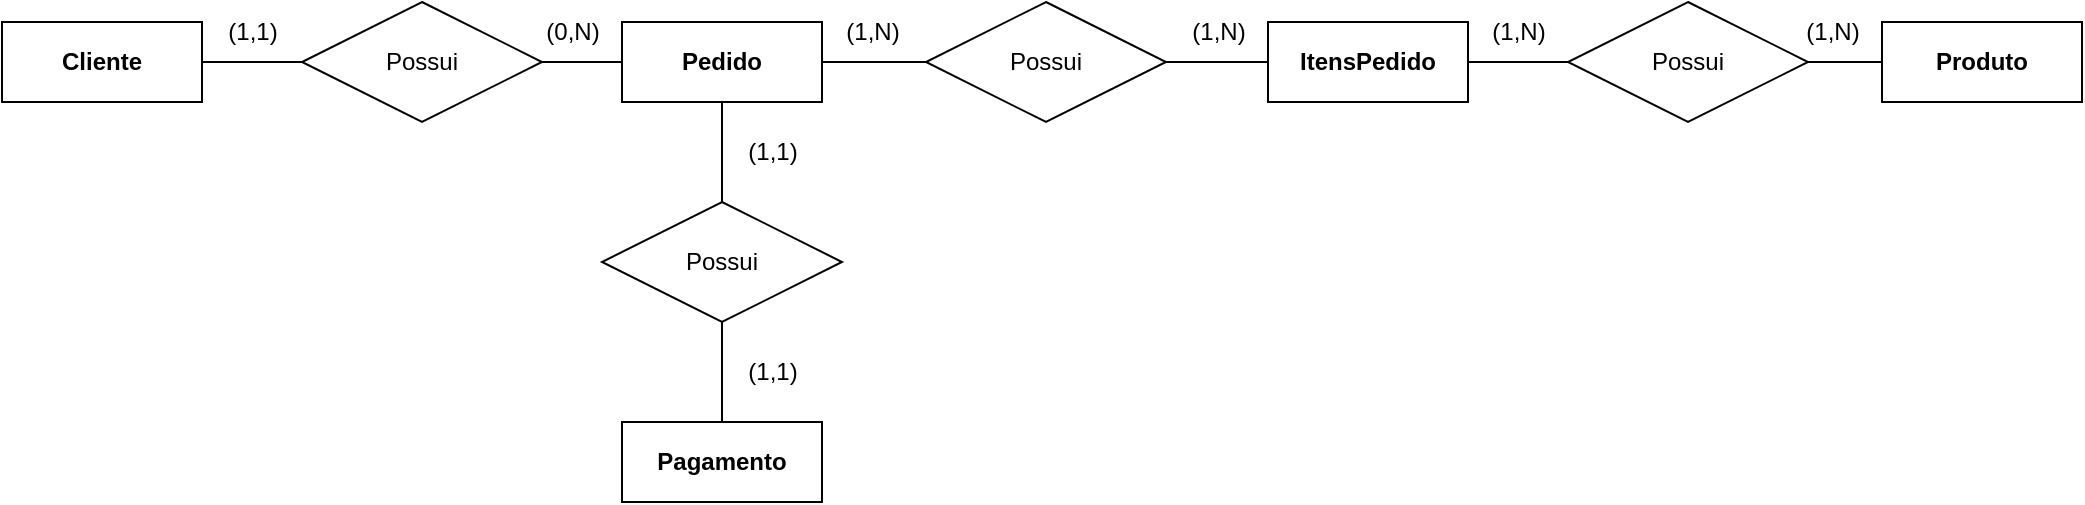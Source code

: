 <mxfile version="26.2.5" pages="3">
  <diagram name="Modelo conceitual" id="H-DvqzJjJRrWg0YS7ZmU">
    <mxGraphModel dx="1228" dy="661" grid="1" gridSize="10" guides="1" tooltips="1" connect="1" arrows="1" fold="1" page="1" pageScale="1" pageWidth="1169" pageHeight="827" math="0" shadow="0">
      <root>
        <mxCell id="0" />
        <mxCell id="1" parent="0" />
        <mxCell id="84hBCW3rjlr5P7JcB9Ih-11" value="" style="edgeStyle=orthogonalEdgeStyle;rounded=0;orthogonalLoop=1;jettySize=auto;html=1;endArrow=none;startFill=0;" parent="1" source="84hBCW3rjlr5P7JcB9Ih-1" target="84hBCW3rjlr5P7JcB9Ih-8" edge="1">
          <mxGeometry relative="1" as="geometry" />
        </mxCell>
        <mxCell id="84hBCW3rjlr5P7JcB9Ih-1" value="&lt;span class=&quot;notion-enable-hover&quot; data-token-index=&quot;0&quot; style=&quot;font-weight:600&quot;&gt;Cliente&lt;/span&gt;" style="whiteSpace=wrap;html=1;align=center;" parent="1" vertex="1">
          <mxGeometry x="57" y="180" width="100" height="40" as="geometry" />
        </mxCell>
        <mxCell id="84hBCW3rjlr5P7JcB9Ih-2" value="&lt;span class=&quot;notion-enable-hover&quot; data-token-index=&quot;0&quot; style=&quot;font-weight:600&quot;&gt;Produto&lt;/span&gt;" style="whiteSpace=wrap;html=1;align=center;" parent="1" vertex="1">
          <mxGeometry x="997" y="180" width="100" height="40" as="geometry" />
        </mxCell>
        <mxCell id="84hBCW3rjlr5P7JcB9Ih-15" value="" style="edgeStyle=orthogonalEdgeStyle;rounded=0;orthogonalLoop=1;jettySize=auto;html=1;endArrow=none;startFill=0;" parent="1" source="84hBCW3rjlr5P7JcB9Ih-3" target="84hBCW3rjlr5P7JcB9Ih-10" edge="1">
          <mxGeometry relative="1" as="geometry" />
        </mxCell>
        <mxCell id="84hBCW3rjlr5P7JcB9Ih-3" value="&lt;span class=&quot;notion-enable-hover&quot; data-token-index=&quot;0&quot; style=&quot;font-weight:600&quot;&gt;Pedido&lt;/span&gt;" style="whiteSpace=wrap;html=1;align=center;" parent="1" vertex="1">
          <mxGeometry x="367" y="180" width="100" height="40" as="geometry" />
        </mxCell>
        <mxCell id="84hBCW3rjlr5P7JcB9Ih-4" value="&lt;span class=&quot;notion-enable-hover&quot; data-token-index=&quot;0&quot; style=&quot;font-weight:600&quot;&gt;Pagamento&lt;/span&gt;" style="whiteSpace=wrap;html=1;align=center;" parent="1" vertex="1">
          <mxGeometry x="367" y="380" width="100" height="40" as="geometry" />
        </mxCell>
        <mxCell id="84hBCW3rjlr5P7JcB9Ih-12" value="" style="edgeStyle=orthogonalEdgeStyle;rounded=0;orthogonalLoop=1;jettySize=auto;html=1;endArrow=none;startFill=0;" parent="1" source="84hBCW3rjlr5P7JcB9Ih-8" target="84hBCW3rjlr5P7JcB9Ih-3" edge="1">
          <mxGeometry relative="1" as="geometry" />
        </mxCell>
        <mxCell id="84hBCW3rjlr5P7JcB9Ih-8" value="Possui" style="shape=rhombus;perimeter=rhombusPerimeter;whiteSpace=wrap;html=1;align=center;" parent="1" vertex="1">
          <mxGeometry x="207" y="170" width="120" height="60" as="geometry" />
        </mxCell>
        <mxCell id="84hBCW3rjlr5P7JcB9Ih-16" value="" style="edgeStyle=orthogonalEdgeStyle;rounded=0;orthogonalLoop=1;jettySize=auto;html=1;endArrow=none;startFill=0;" parent="1" source="84hBCW3rjlr5P7JcB9Ih-10" target="84hBCW3rjlr5P7JcB9Ih-4" edge="1">
          <mxGeometry relative="1" as="geometry" />
        </mxCell>
        <mxCell id="84hBCW3rjlr5P7JcB9Ih-10" value="Possui" style="shape=rhombus;perimeter=rhombusPerimeter;whiteSpace=wrap;html=1;align=center;" parent="1" vertex="1">
          <mxGeometry x="357" y="270" width="120" height="60" as="geometry" />
        </mxCell>
        <mxCell id="84hBCW3rjlr5P7JcB9Ih-18" value="(0,N)" style="text;html=1;align=center;verticalAlign=middle;resizable=0;points=[];autosize=1;strokeColor=none;fillColor=none;" parent="1" vertex="1">
          <mxGeometry x="317" y="170" width="50" height="30" as="geometry" />
        </mxCell>
        <mxCell id="84hBCW3rjlr5P7JcB9Ih-19" value="(1,1)" style="text;html=1;align=center;verticalAlign=middle;resizable=0;points=[];autosize=1;strokeColor=none;fillColor=none;" parent="1" vertex="1">
          <mxGeometry x="157" y="170" width="50" height="30" as="geometry" />
        </mxCell>
        <mxCell id="84hBCW3rjlr5P7JcB9Ih-20" value="(1,N)" style="text;html=1;align=center;verticalAlign=middle;resizable=0;points=[];autosize=1;strokeColor=none;fillColor=none;" parent="1" vertex="1">
          <mxGeometry x="947" y="170" width="50" height="30" as="geometry" />
        </mxCell>
        <mxCell id="84hBCW3rjlr5P7JcB9Ih-21" value="(1,N)" style="text;html=1;align=center;verticalAlign=middle;resizable=0;points=[];autosize=1;strokeColor=none;fillColor=none;" parent="1" vertex="1">
          <mxGeometry x="467" y="170" width="50" height="30" as="geometry" />
        </mxCell>
        <mxCell id="84hBCW3rjlr5P7JcB9Ih-22" value="(1,1)" style="text;html=1;align=center;verticalAlign=middle;resizable=0;points=[];autosize=1;strokeColor=none;fillColor=none;" parent="1" vertex="1">
          <mxGeometry x="417" y="340" width="50" height="30" as="geometry" />
        </mxCell>
        <mxCell id="84hBCW3rjlr5P7JcB9Ih-23" value="(1,1)" style="text;html=1;align=center;verticalAlign=middle;resizable=0;points=[];autosize=1;strokeColor=none;fillColor=none;" parent="1" vertex="1">
          <mxGeometry x="417" y="230" width="50" height="30" as="geometry" />
        </mxCell>
        <mxCell id="uRZbtLUv9Wgrj1ZE1YfL-1" value="&lt;span class=&quot;notion-enable-hover&quot; data-token-index=&quot;0&quot; style=&quot;font-weight:600&quot;&gt;ItensPedido&lt;/span&gt;" style="whiteSpace=wrap;html=1;align=center;" vertex="1" parent="1">
          <mxGeometry x="690" y="180" width="100" height="40" as="geometry" />
        </mxCell>
        <mxCell id="uRZbtLUv9Wgrj1ZE1YfL-2" value="Possui" style="shape=rhombus;perimeter=rhombusPerimeter;whiteSpace=wrap;html=1;align=center;" vertex="1" parent="1">
          <mxGeometry x="519" y="170" width="120" height="60" as="geometry" />
        </mxCell>
        <mxCell id="uRZbtLUv9Wgrj1ZE1YfL-3" value="Possui" style="shape=rhombus;perimeter=rhombusPerimeter;whiteSpace=wrap;html=1;align=center;" vertex="1" parent="1">
          <mxGeometry x="840" y="170" width="120" height="60" as="geometry" />
        </mxCell>
        <mxCell id="uRZbtLUv9Wgrj1ZE1YfL-4" value="(1,N)" style="text;html=1;align=center;verticalAlign=middle;resizable=0;points=[];autosize=1;strokeColor=none;fillColor=none;" vertex="1" parent="1">
          <mxGeometry x="790" y="170" width="50" height="30" as="geometry" />
        </mxCell>
        <mxCell id="uRZbtLUv9Wgrj1ZE1YfL-5" value="(1,N)" style="text;html=1;align=center;verticalAlign=middle;resizable=0;points=[];autosize=1;strokeColor=none;fillColor=none;" vertex="1" parent="1">
          <mxGeometry x="640" y="170" width="50" height="30" as="geometry" />
        </mxCell>
        <mxCell id="uRZbtLUv9Wgrj1ZE1YfL-7" value="" style="edgeStyle=orthogonalEdgeStyle;rounded=0;orthogonalLoop=1;jettySize=auto;html=1;endArrow=none;startFill=0;entryX=1;entryY=0.5;entryDx=0;entryDy=0;" edge="1" parent="1" source="uRZbtLUv9Wgrj1ZE1YfL-2" target="84hBCW3rjlr5P7JcB9Ih-3">
          <mxGeometry relative="1" as="geometry">
            <mxPoint x="427" y="340" as="sourcePoint" />
            <mxPoint x="427" y="390" as="targetPoint" />
          </mxGeometry>
        </mxCell>
        <mxCell id="uRZbtLUv9Wgrj1ZE1YfL-8" value="" style="edgeStyle=orthogonalEdgeStyle;rounded=0;orthogonalLoop=1;jettySize=auto;html=1;endArrow=none;startFill=0;entryX=1;entryY=0.5;entryDx=0;entryDy=0;exitX=0;exitY=0.5;exitDx=0;exitDy=0;" edge="1" parent="1" source="uRZbtLUv9Wgrj1ZE1YfL-1" target="uRZbtLUv9Wgrj1ZE1YfL-2">
          <mxGeometry relative="1" as="geometry">
            <mxPoint x="529" y="210" as="sourcePoint" />
            <mxPoint x="477" y="210" as="targetPoint" />
          </mxGeometry>
        </mxCell>
        <mxCell id="uRZbtLUv9Wgrj1ZE1YfL-9" value="" style="edgeStyle=orthogonalEdgeStyle;rounded=0;orthogonalLoop=1;jettySize=auto;html=1;endArrow=none;startFill=0;exitX=0;exitY=0.5;exitDx=0;exitDy=0;" edge="1" parent="1" source="uRZbtLUv9Wgrj1ZE1YfL-3" target="uRZbtLUv9Wgrj1ZE1YfL-1">
          <mxGeometry relative="1" as="geometry">
            <mxPoint x="700" y="210" as="sourcePoint" />
            <mxPoint x="797" y="199" as="targetPoint" />
          </mxGeometry>
        </mxCell>
        <mxCell id="uRZbtLUv9Wgrj1ZE1YfL-10" value="" style="edgeStyle=orthogonalEdgeStyle;rounded=0;orthogonalLoop=1;jettySize=auto;html=1;endArrow=none;startFill=0;exitX=0;exitY=0.5;exitDx=0;exitDy=0;entryX=1;entryY=0.5;entryDx=0;entryDy=0;" edge="1" parent="1" source="84hBCW3rjlr5P7JcB9Ih-2" target="uRZbtLUv9Wgrj1ZE1YfL-3">
          <mxGeometry relative="1" as="geometry">
            <mxPoint x="987" y="210" as="sourcePoint" />
            <mxPoint x="967" y="200" as="targetPoint" />
          </mxGeometry>
        </mxCell>
      </root>
    </mxGraphModel>
  </diagram>
  <diagram name="Modelo logico" id="OsEDwT_lygnoVs3tD6no">
    <mxGraphModel dx="1491" dy="1630" grid="1" gridSize="10" guides="1" tooltips="1" connect="1" arrows="1" fold="1" page="1" pageScale="1" pageWidth="1169" pageHeight="827" math="0" shadow="0">
      <root>
        <mxCell id="dA9l1zxA-gCUjWtIczQT-0" />
        <mxCell id="dA9l1zxA-gCUjWtIczQT-1" parent="dA9l1zxA-gCUjWtIczQT-0" />
        <mxCell id="dA9l1zxA-gCUjWtIczQT-2" value="Cliente" style="shape=table;startSize=30;container=1;collapsible=1;childLayout=tableLayout;fixedRows=1;rowLines=0;fontStyle=1;align=center;resizeLast=1;html=1;" vertex="1" parent="dA9l1zxA-gCUjWtIczQT-1">
          <mxGeometry x="70" y="320" width="220" height="210" as="geometry">
            <mxRectangle x="50" y="130" width="80" height="30" as="alternateBounds" />
          </mxGeometry>
        </mxCell>
        <mxCell id="dA9l1zxA-gCUjWtIczQT-3" value="" style="shape=tableRow;horizontal=0;startSize=0;swimlaneHead=0;swimlaneBody=0;fillColor=none;collapsible=0;dropTarget=0;points=[[0,0.5],[1,0.5]];portConstraint=eastwest;top=0;left=0;right=0;bottom=1;" vertex="1" parent="dA9l1zxA-gCUjWtIczQT-2">
          <mxGeometry y="30" width="220" height="30" as="geometry" />
        </mxCell>
        <mxCell id="dA9l1zxA-gCUjWtIczQT-4" value="PK" style="shape=partialRectangle;connectable=0;fillColor=none;top=0;left=0;bottom=0;right=0;fontStyle=1;overflow=hidden;whiteSpace=wrap;html=1;" vertex="1" parent="dA9l1zxA-gCUjWtIczQT-3">
          <mxGeometry width="30" height="30" as="geometry">
            <mxRectangle width="30" height="30" as="alternateBounds" />
          </mxGeometry>
        </mxCell>
        <mxCell id="dA9l1zxA-gCUjWtIczQT-5" value="IdCliente" style="shape=partialRectangle;connectable=0;fillColor=none;top=0;left=0;bottom=0;right=0;align=left;spacingLeft=6;fontStyle=5;overflow=hidden;whiteSpace=wrap;html=1;" vertex="1" parent="dA9l1zxA-gCUjWtIczQT-3">
          <mxGeometry x="30" width="190" height="30" as="geometry">
            <mxRectangle width="190" height="30" as="alternateBounds" />
          </mxGeometry>
        </mxCell>
        <mxCell id="dA9l1zxA-gCUjWtIczQT-6" value="" style="shape=tableRow;horizontal=0;startSize=0;swimlaneHead=0;swimlaneBody=0;fillColor=none;collapsible=0;dropTarget=0;points=[[0,0.5],[1,0.5]];portConstraint=eastwest;top=0;left=0;right=0;bottom=0;" vertex="1" parent="dA9l1zxA-gCUjWtIczQT-2">
          <mxGeometry y="60" width="220" height="30" as="geometry" />
        </mxCell>
        <mxCell id="dA9l1zxA-gCUjWtIczQT-7" value="" style="shape=partialRectangle;connectable=0;fillColor=none;top=0;left=0;bottom=0;right=0;editable=1;overflow=hidden;whiteSpace=wrap;html=1;" vertex="1" parent="dA9l1zxA-gCUjWtIczQT-6">
          <mxGeometry width="30" height="30" as="geometry">
            <mxRectangle width="30" height="30" as="alternateBounds" />
          </mxGeometry>
        </mxCell>
        <mxCell id="dA9l1zxA-gCUjWtIczQT-8" value="NomeCompleto" style="shape=partialRectangle;connectable=0;fillColor=none;top=0;left=0;bottom=0;right=0;align=left;spacingLeft=6;overflow=hidden;whiteSpace=wrap;html=1;" vertex="1" parent="dA9l1zxA-gCUjWtIczQT-6">
          <mxGeometry x="30" width="190" height="30" as="geometry">
            <mxRectangle width="190" height="30" as="alternateBounds" />
          </mxGeometry>
        </mxCell>
        <mxCell id="dA9l1zxA-gCUjWtIczQT-9" value="" style="shape=tableRow;horizontal=0;startSize=0;swimlaneHead=0;swimlaneBody=0;fillColor=none;collapsible=0;dropTarget=0;points=[[0,0.5],[1,0.5]];portConstraint=eastwest;top=0;left=0;right=0;bottom=0;" vertex="1" parent="dA9l1zxA-gCUjWtIczQT-2">
          <mxGeometry y="90" width="220" height="30" as="geometry" />
        </mxCell>
        <mxCell id="dA9l1zxA-gCUjWtIczQT-10" value="" style="shape=partialRectangle;connectable=0;fillColor=none;top=0;left=0;bottom=0;right=0;editable=1;overflow=hidden;whiteSpace=wrap;html=1;" vertex="1" parent="dA9l1zxA-gCUjWtIczQT-9">
          <mxGeometry width="30" height="30" as="geometry">
            <mxRectangle width="30" height="30" as="alternateBounds" />
          </mxGeometry>
        </mxCell>
        <mxCell id="dA9l1zxA-gCUjWtIczQT-11" value="Email" style="shape=partialRectangle;connectable=0;fillColor=none;top=0;left=0;bottom=0;right=0;align=left;spacingLeft=6;overflow=hidden;whiteSpace=wrap;html=1;" vertex="1" parent="dA9l1zxA-gCUjWtIczQT-9">
          <mxGeometry x="30" width="190" height="30" as="geometry">
            <mxRectangle width="190" height="30" as="alternateBounds" />
          </mxGeometry>
        </mxCell>
        <mxCell id="dA9l1zxA-gCUjWtIczQT-12" value="" style="shape=tableRow;horizontal=0;startSize=0;swimlaneHead=0;swimlaneBody=0;fillColor=none;collapsible=0;dropTarget=0;points=[[0,0.5],[1,0.5]];portConstraint=eastwest;top=0;left=0;right=0;bottom=0;" vertex="1" parent="dA9l1zxA-gCUjWtIczQT-2">
          <mxGeometry y="120" width="220" height="30" as="geometry" />
        </mxCell>
        <mxCell id="dA9l1zxA-gCUjWtIczQT-13" value="" style="shape=partialRectangle;connectable=0;fillColor=none;top=0;left=0;bottom=0;right=0;editable=1;overflow=hidden;whiteSpace=wrap;html=1;" vertex="1" parent="dA9l1zxA-gCUjWtIczQT-12">
          <mxGeometry width="30" height="30" as="geometry">
            <mxRectangle width="30" height="30" as="alternateBounds" />
          </mxGeometry>
        </mxCell>
        <mxCell id="dA9l1zxA-gCUjWtIczQT-14" value="Telefone" style="shape=partialRectangle;connectable=0;fillColor=none;top=0;left=0;bottom=0;right=0;align=left;spacingLeft=6;overflow=hidden;whiteSpace=wrap;html=1;" vertex="1" parent="dA9l1zxA-gCUjWtIczQT-12">
          <mxGeometry x="30" width="190" height="30" as="geometry">
            <mxRectangle width="190" height="30" as="alternateBounds" />
          </mxGeometry>
        </mxCell>
        <mxCell id="dA9l1zxA-gCUjWtIczQT-15" value="" style="shape=tableRow;horizontal=0;startSize=0;swimlaneHead=0;swimlaneBody=0;fillColor=none;collapsible=0;dropTarget=0;points=[[0,0.5],[1,0.5]];portConstraint=eastwest;top=0;left=0;right=0;bottom=0;" vertex="1" parent="dA9l1zxA-gCUjWtIczQT-2">
          <mxGeometry y="150" width="220" height="30" as="geometry" />
        </mxCell>
        <mxCell id="dA9l1zxA-gCUjWtIczQT-16" value="" style="shape=partialRectangle;connectable=0;fillColor=none;top=0;left=0;bottom=0;right=0;editable=1;overflow=hidden;whiteSpace=wrap;html=1;" vertex="1" parent="dA9l1zxA-gCUjWtIczQT-15">
          <mxGeometry width="30" height="30" as="geometry">
            <mxRectangle width="30" height="30" as="alternateBounds" />
          </mxGeometry>
        </mxCell>
        <mxCell id="dA9l1zxA-gCUjWtIczQT-17" value="Endereco" style="shape=partialRectangle;connectable=0;fillColor=none;top=0;left=0;bottom=0;right=0;align=left;spacingLeft=6;overflow=hidden;whiteSpace=wrap;html=1;" vertex="1" parent="dA9l1zxA-gCUjWtIczQT-15">
          <mxGeometry x="30" width="190" height="30" as="geometry">
            <mxRectangle width="190" height="30" as="alternateBounds" />
          </mxGeometry>
        </mxCell>
        <mxCell id="dA9l1zxA-gCUjWtIczQT-18" value="" style="shape=tableRow;horizontal=0;startSize=0;swimlaneHead=0;swimlaneBody=0;fillColor=none;collapsible=0;dropTarget=0;points=[[0,0.5],[1,0.5]];portConstraint=eastwest;top=0;left=0;right=0;bottom=0;" vertex="1" parent="dA9l1zxA-gCUjWtIczQT-2">
          <mxGeometry y="180" width="220" height="30" as="geometry" />
        </mxCell>
        <mxCell id="dA9l1zxA-gCUjWtIczQT-19" value="" style="shape=partialRectangle;connectable=0;fillColor=none;top=0;left=0;bottom=0;right=0;editable=1;overflow=hidden;whiteSpace=wrap;html=1;" vertex="1" parent="dA9l1zxA-gCUjWtIczQT-18">
          <mxGeometry width="30" height="30" as="geometry">
            <mxRectangle width="30" height="30" as="alternateBounds" />
          </mxGeometry>
        </mxCell>
        <mxCell id="dA9l1zxA-gCUjWtIczQT-20" value="DataCadastro" style="shape=partialRectangle;connectable=0;fillColor=none;top=0;left=0;bottom=0;right=0;align=left;spacingLeft=6;overflow=hidden;whiteSpace=wrap;html=1;" vertex="1" parent="dA9l1zxA-gCUjWtIczQT-18">
          <mxGeometry x="30" width="190" height="30" as="geometry">
            <mxRectangle width="190" height="30" as="alternateBounds" />
          </mxGeometry>
        </mxCell>
        <mxCell id="dA9l1zxA-gCUjWtIczQT-21" value="Produto" style="shape=table;startSize=30;container=1;collapsible=1;childLayout=tableLayout;fixedRows=1;rowLines=0;fontStyle=1;align=center;resizeLast=1;html=1;" vertex="1" parent="dA9l1zxA-gCUjWtIczQT-1">
          <mxGeometry x="890" y="150" width="240" height="240" as="geometry">
            <mxRectangle x="50" y="130" width="80" height="30" as="alternateBounds" />
          </mxGeometry>
        </mxCell>
        <mxCell id="dA9l1zxA-gCUjWtIczQT-22" value="" style="shape=tableRow;horizontal=0;startSize=0;swimlaneHead=0;swimlaneBody=0;fillColor=none;collapsible=0;dropTarget=0;points=[[0,0.5],[1,0.5]];portConstraint=eastwest;top=0;left=0;right=0;bottom=1;" vertex="1" parent="dA9l1zxA-gCUjWtIczQT-21">
          <mxGeometry y="30" width="240" height="30" as="geometry" />
        </mxCell>
        <mxCell id="dA9l1zxA-gCUjWtIczQT-23" value="PK" style="shape=partialRectangle;connectable=0;fillColor=none;top=0;left=0;bottom=0;right=0;fontStyle=1;overflow=hidden;whiteSpace=wrap;html=1;" vertex="1" parent="dA9l1zxA-gCUjWtIczQT-22">
          <mxGeometry width="30" height="30" as="geometry">
            <mxRectangle width="30" height="30" as="alternateBounds" />
          </mxGeometry>
        </mxCell>
        <mxCell id="dA9l1zxA-gCUjWtIczQT-24" value="IdProduto" style="shape=partialRectangle;connectable=0;fillColor=none;top=0;left=0;bottom=0;right=0;align=left;spacingLeft=6;fontStyle=5;overflow=hidden;whiteSpace=wrap;html=1;" vertex="1" parent="dA9l1zxA-gCUjWtIczQT-22">
          <mxGeometry x="30" width="210" height="30" as="geometry">
            <mxRectangle width="210" height="30" as="alternateBounds" />
          </mxGeometry>
        </mxCell>
        <mxCell id="dA9l1zxA-gCUjWtIczQT-25" value="" style="shape=tableRow;horizontal=0;startSize=0;swimlaneHead=0;swimlaneBody=0;fillColor=none;collapsible=0;dropTarget=0;points=[[0,0.5],[1,0.5]];portConstraint=eastwest;top=0;left=0;right=0;bottom=0;" vertex="1" parent="dA9l1zxA-gCUjWtIczQT-21">
          <mxGeometry y="60" width="240" height="30" as="geometry" />
        </mxCell>
        <mxCell id="dA9l1zxA-gCUjWtIczQT-26" value="" style="shape=partialRectangle;connectable=0;fillColor=none;top=0;left=0;bottom=0;right=0;editable=1;overflow=hidden;whiteSpace=wrap;html=1;" vertex="1" parent="dA9l1zxA-gCUjWtIczQT-25">
          <mxGeometry width="30" height="30" as="geometry">
            <mxRectangle width="30" height="30" as="alternateBounds" />
          </mxGeometry>
        </mxCell>
        <mxCell id="dA9l1zxA-gCUjWtIczQT-27" value="NomeProduto" style="shape=partialRectangle;connectable=0;fillColor=none;top=0;left=0;bottom=0;right=0;align=left;spacingLeft=6;overflow=hidden;whiteSpace=wrap;html=1;" vertex="1" parent="dA9l1zxA-gCUjWtIczQT-25">
          <mxGeometry x="30" width="210" height="30" as="geometry">
            <mxRectangle width="210" height="30" as="alternateBounds" />
          </mxGeometry>
        </mxCell>
        <mxCell id="dA9l1zxA-gCUjWtIczQT-28" value="" style="shape=tableRow;horizontal=0;startSize=0;swimlaneHead=0;swimlaneBody=0;fillColor=none;collapsible=0;dropTarget=0;points=[[0,0.5],[1,0.5]];portConstraint=eastwest;top=0;left=0;right=0;bottom=0;" vertex="1" parent="dA9l1zxA-gCUjWtIczQT-21">
          <mxGeometry y="90" width="240" height="30" as="geometry" />
        </mxCell>
        <mxCell id="dA9l1zxA-gCUjWtIczQT-29" value="" style="shape=partialRectangle;connectable=0;fillColor=none;top=0;left=0;bottom=0;right=0;editable=1;overflow=hidden;whiteSpace=wrap;html=1;" vertex="1" parent="dA9l1zxA-gCUjWtIczQT-28">
          <mxGeometry width="30" height="30" as="geometry">
            <mxRectangle width="30" height="30" as="alternateBounds" />
          </mxGeometry>
        </mxCell>
        <mxCell id="dA9l1zxA-gCUjWtIczQT-30" value="Descricao" style="shape=partialRectangle;connectable=0;fillColor=none;top=0;left=0;bottom=0;right=0;align=left;spacingLeft=6;overflow=hidden;whiteSpace=wrap;html=1;" vertex="1" parent="dA9l1zxA-gCUjWtIczQT-28">
          <mxGeometry x="30" width="210" height="30" as="geometry">
            <mxRectangle width="210" height="30" as="alternateBounds" />
          </mxGeometry>
        </mxCell>
        <mxCell id="dA9l1zxA-gCUjWtIczQT-31" value="" style="shape=tableRow;horizontal=0;startSize=0;swimlaneHead=0;swimlaneBody=0;fillColor=none;collapsible=0;dropTarget=0;points=[[0,0.5],[1,0.5]];portConstraint=eastwest;top=0;left=0;right=0;bottom=0;" vertex="1" parent="dA9l1zxA-gCUjWtIczQT-21">
          <mxGeometry y="120" width="240" height="30" as="geometry" />
        </mxCell>
        <mxCell id="dA9l1zxA-gCUjWtIczQT-32" value="" style="shape=partialRectangle;connectable=0;fillColor=none;top=0;left=0;bottom=0;right=0;editable=1;overflow=hidden;whiteSpace=wrap;html=1;" vertex="1" parent="dA9l1zxA-gCUjWtIczQT-31">
          <mxGeometry width="30" height="30" as="geometry">
            <mxRectangle width="30" height="30" as="alternateBounds" />
          </mxGeometry>
        </mxCell>
        <mxCell id="dA9l1zxA-gCUjWtIczQT-33" value="Preco" style="shape=partialRectangle;connectable=0;fillColor=none;top=0;left=0;bottom=0;right=0;align=left;spacingLeft=6;overflow=hidden;whiteSpace=wrap;html=1;" vertex="1" parent="dA9l1zxA-gCUjWtIczQT-31">
          <mxGeometry x="30" width="210" height="30" as="geometry">
            <mxRectangle width="210" height="30" as="alternateBounds" />
          </mxGeometry>
        </mxCell>
        <mxCell id="dA9l1zxA-gCUjWtIczQT-34" value="" style="shape=tableRow;horizontal=0;startSize=0;swimlaneHead=0;swimlaneBody=0;fillColor=none;collapsible=0;dropTarget=0;points=[[0,0.5],[1,0.5]];portConstraint=eastwest;top=0;left=0;right=0;bottom=0;" vertex="1" parent="dA9l1zxA-gCUjWtIczQT-21">
          <mxGeometry y="150" width="240" height="30" as="geometry" />
        </mxCell>
        <mxCell id="dA9l1zxA-gCUjWtIczQT-35" value="" style="shape=partialRectangle;connectable=0;fillColor=none;top=0;left=0;bottom=0;right=0;editable=1;overflow=hidden;whiteSpace=wrap;html=1;" vertex="1" parent="dA9l1zxA-gCUjWtIczQT-34">
          <mxGeometry width="30" height="30" as="geometry">
            <mxRectangle width="30" height="30" as="alternateBounds" />
          </mxGeometry>
        </mxCell>
        <mxCell id="dA9l1zxA-gCUjWtIczQT-36" value="EstoqueDisponivel" style="shape=partialRectangle;connectable=0;fillColor=none;top=0;left=0;bottom=0;right=0;align=left;spacingLeft=6;overflow=hidden;whiteSpace=wrap;html=1;" vertex="1" parent="dA9l1zxA-gCUjWtIczQT-34">
          <mxGeometry x="30" width="210" height="30" as="geometry">
            <mxRectangle width="210" height="30" as="alternateBounds" />
          </mxGeometry>
        </mxCell>
        <mxCell id="dA9l1zxA-gCUjWtIczQT-37" value="" style="shape=tableRow;horizontal=0;startSize=0;swimlaneHead=0;swimlaneBody=0;fillColor=none;collapsible=0;dropTarget=0;points=[[0,0.5],[1,0.5]];portConstraint=eastwest;top=0;left=0;right=0;bottom=0;" vertex="1" parent="dA9l1zxA-gCUjWtIczQT-21">
          <mxGeometry y="180" width="240" height="30" as="geometry" />
        </mxCell>
        <mxCell id="dA9l1zxA-gCUjWtIczQT-38" value="" style="shape=partialRectangle;connectable=0;fillColor=none;top=0;left=0;bottom=0;right=0;editable=1;overflow=hidden;whiteSpace=wrap;html=1;" vertex="1" parent="dA9l1zxA-gCUjWtIczQT-37">
          <mxGeometry width="30" height="30" as="geometry">
            <mxRectangle width="30" height="30" as="alternateBounds" />
          </mxGeometry>
        </mxCell>
        <mxCell id="dA9l1zxA-gCUjWtIczQT-39" value="CategoriaProduto" style="shape=partialRectangle;connectable=0;fillColor=none;top=0;left=0;bottom=0;right=0;align=left;spacingLeft=6;overflow=hidden;whiteSpace=wrap;html=1;" vertex="1" parent="dA9l1zxA-gCUjWtIczQT-37">
          <mxGeometry x="30" width="210" height="30" as="geometry">
            <mxRectangle width="210" height="30" as="alternateBounds" />
          </mxGeometry>
        </mxCell>
        <mxCell id="dA9l1zxA-gCUjWtIczQT-40" value="" style="shape=tableRow;horizontal=0;startSize=0;swimlaneHead=0;swimlaneBody=0;fillColor=none;collapsible=0;dropTarget=0;points=[[0,0.5],[1,0.5]];portConstraint=eastwest;top=0;left=0;right=0;bottom=0;" vertex="1" parent="dA9l1zxA-gCUjWtIczQT-21">
          <mxGeometry y="210" width="240" height="30" as="geometry" />
        </mxCell>
        <mxCell id="dA9l1zxA-gCUjWtIczQT-41" value="" style="shape=partialRectangle;connectable=0;fillColor=none;top=0;left=0;bottom=0;right=0;editable=1;overflow=hidden;whiteSpace=wrap;html=1;" vertex="1" parent="dA9l1zxA-gCUjWtIczQT-40">
          <mxGeometry width="30" height="30" as="geometry">
            <mxRectangle width="30" height="30" as="alternateBounds" />
          </mxGeometry>
        </mxCell>
        <mxCell id="dA9l1zxA-gCUjWtIczQT-42" value="Imagem" style="shape=partialRectangle;connectable=0;fillColor=none;top=0;left=0;bottom=0;right=0;align=left;spacingLeft=6;overflow=hidden;whiteSpace=wrap;html=1;" vertex="1" parent="dA9l1zxA-gCUjWtIczQT-40">
          <mxGeometry x="30" width="210" height="30" as="geometry">
            <mxRectangle width="210" height="30" as="alternateBounds" />
          </mxGeometry>
        </mxCell>
        <mxCell id="dA9l1zxA-gCUjWtIczQT-43" value="Pedido" style="shape=table;startSize=30;container=1;collapsible=1;childLayout=tableLayout;fixedRows=1;rowLines=0;fontStyle=1;align=center;resizeLast=1;html=1;" vertex="1" parent="dA9l1zxA-gCUjWtIczQT-1">
          <mxGeometry x="380" y="150" width="210" height="180" as="geometry">
            <mxRectangle x="50" y="130" width="80" height="30" as="alternateBounds" />
          </mxGeometry>
        </mxCell>
        <mxCell id="dA9l1zxA-gCUjWtIczQT-44" value="" style="shape=tableRow;horizontal=0;startSize=0;swimlaneHead=0;swimlaneBody=0;fillColor=none;collapsible=0;dropTarget=0;points=[[0,0.5],[1,0.5]];portConstraint=eastwest;top=0;left=0;right=0;bottom=1;" vertex="1" parent="dA9l1zxA-gCUjWtIczQT-43">
          <mxGeometry y="30" width="210" height="30" as="geometry" />
        </mxCell>
        <mxCell id="dA9l1zxA-gCUjWtIczQT-45" value="PK" style="shape=partialRectangle;connectable=0;fillColor=none;top=0;left=0;bottom=0;right=0;fontStyle=1;overflow=hidden;whiteSpace=wrap;html=1;" vertex="1" parent="dA9l1zxA-gCUjWtIczQT-44">
          <mxGeometry width="30" height="30" as="geometry">
            <mxRectangle width="30" height="30" as="alternateBounds" />
          </mxGeometry>
        </mxCell>
        <mxCell id="dA9l1zxA-gCUjWtIczQT-46" value="IdPedido" style="shape=partialRectangle;connectable=0;fillColor=none;top=0;left=0;bottom=0;right=0;align=left;spacingLeft=6;fontStyle=5;overflow=hidden;whiteSpace=wrap;html=1;" vertex="1" parent="dA9l1zxA-gCUjWtIczQT-44">
          <mxGeometry x="30" width="180" height="30" as="geometry">
            <mxRectangle width="180" height="30" as="alternateBounds" />
          </mxGeometry>
        </mxCell>
        <mxCell id="dA9l1zxA-gCUjWtIczQT-47" value="" style="shape=tableRow;horizontal=0;startSize=0;swimlaneHead=0;swimlaneBody=0;fillColor=none;collapsible=0;dropTarget=0;points=[[0,0.5],[1,0.5]];portConstraint=eastwest;top=0;left=0;right=0;bottom=0;" vertex="1" parent="dA9l1zxA-gCUjWtIczQT-43">
          <mxGeometry y="60" width="210" height="30" as="geometry" />
        </mxCell>
        <mxCell id="dA9l1zxA-gCUjWtIczQT-48" value="" style="shape=partialRectangle;connectable=0;fillColor=none;top=0;left=0;bottom=0;right=0;editable=1;overflow=hidden;whiteSpace=wrap;html=1;" vertex="1" parent="dA9l1zxA-gCUjWtIczQT-47">
          <mxGeometry width="30" height="30" as="geometry">
            <mxRectangle width="30" height="30" as="alternateBounds" />
          </mxGeometry>
        </mxCell>
        <mxCell id="dA9l1zxA-gCUjWtIczQT-49" value="DataPedido" style="shape=partialRectangle;connectable=0;fillColor=none;top=0;left=0;bottom=0;right=0;align=left;spacingLeft=6;overflow=hidden;whiteSpace=wrap;html=1;" vertex="1" parent="dA9l1zxA-gCUjWtIczQT-47">
          <mxGeometry x="30" width="180" height="30" as="geometry">
            <mxRectangle width="180" height="30" as="alternateBounds" />
          </mxGeometry>
        </mxCell>
        <mxCell id="dA9l1zxA-gCUjWtIczQT-50" value="" style="shape=tableRow;horizontal=0;startSize=0;swimlaneHead=0;swimlaneBody=0;fillColor=none;collapsible=0;dropTarget=0;points=[[0,0.5],[1,0.5]];portConstraint=eastwest;top=0;left=0;right=0;bottom=0;" vertex="1" parent="dA9l1zxA-gCUjWtIczQT-43">
          <mxGeometry y="90" width="210" height="30" as="geometry" />
        </mxCell>
        <mxCell id="dA9l1zxA-gCUjWtIczQT-51" value="" style="shape=partialRectangle;connectable=0;fillColor=none;top=0;left=0;bottom=0;right=0;editable=1;overflow=hidden;whiteSpace=wrap;html=1;" vertex="1" parent="dA9l1zxA-gCUjWtIczQT-50">
          <mxGeometry width="30" height="30" as="geometry">
            <mxRectangle width="30" height="30" as="alternateBounds" />
          </mxGeometry>
        </mxCell>
        <mxCell id="dA9l1zxA-gCUjWtIczQT-52" value="StatusPedido" style="shape=partialRectangle;connectable=0;fillColor=none;top=0;left=0;bottom=0;right=0;align=left;spacingLeft=6;overflow=hidden;whiteSpace=wrap;html=1;" vertex="1" parent="dA9l1zxA-gCUjWtIczQT-50">
          <mxGeometry x="30" width="180" height="30" as="geometry">
            <mxRectangle width="180" height="30" as="alternateBounds" />
          </mxGeometry>
        </mxCell>
        <mxCell id="dA9l1zxA-gCUjWtIczQT-53" value="" style="shape=tableRow;horizontal=0;startSize=0;swimlaneHead=0;swimlaneBody=0;fillColor=none;collapsible=0;dropTarget=0;points=[[0,0.5],[1,0.5]];portConstraint=eastwest;top=0;left=0;right=0;bottom=0;" vertex="1" parent="dA9l1zxA-gCUjWtIczQT-43">
          <mxGeometry y="120" width="210" height="30" as="geometry" />
        </mxCell>
        <mxCell id="dA9l1zxA-gCUjWtIczQT-54" value="" style="shape=partialRectangle;connectable=0;fillColor=none;top=0;left=0;bottom=0;right=0;editable=1;overflow=hidden;whiteSpace=wrap;html=1;" vertex="1" parent="dA9l1zxA-gCUjWtIczQT-53">
          <mxGeometry width="30" height="30" as="geometry">
            <mxRectangle width="30" height="30" as="alternateBounds" />
          </mxGeometry>
        </mxCell>
        <mxCell id="dA9l1zxA-gCUjWtIczQT-55" value="ValorTotal" style="shape=partialRectangle;connectable=0;fillColor=none;top=0;left=0;bottom=0;right=0;align=left;spacingLeft=6;overflow=hidden;whiteSpace=wrap;html=1;" vertex="1" parent="dA9l1zxA-gCUjWtIczQT-53">
          <mxGeometry x="30" width="180" height="30" as="geometry">
            <mxRectangle width="180" height="30" as="alternateBounds" />
          </mxGeometry>
        </mxCell>
        <mxCell id="dA9l1zxA-gCUjWtIczQT-56" value="" style="shape=tableRow;horizontal=0;startSize=0;swimlaneHead=0;swimlaneBody=0;fillColor=none;collapsible=0;dropTarget=0;points=[[0,0.5],[1,0.5]];portConstraint=eastwest;top=0;left=0;right=0;bottom=1;" vertex="1" parent="dA9l1zxA-gCUjWtIczQT-43">
          <mxGeometry y="150" width="210" height="30" as="geometry" />
        </mxCell>
        <mxCell id="dA9l1zxA-gCUjWtIczQT-57" value="FK" style="shape=partialRectangle;connectable=0;fillColor=none;top=0;left=0;bottom=0;right=0;fontStyle=1;overflow=hidden;whiteSpace=wrap;html=1;" vertex="1" parent="dA9l1zxA-gCUjWtIczQT-56">
          <mxGeometry width="30" height="30" as="geometry">
            <mxRectangle width="30" height="30" as="alternateBounds" />
          </mxGeometry>
        </mxCell>
        <mxCell id="dA9l1zxA-gCUjWtIczQT-58" value="IdCliente" style="shape=partialRectangle;connectable=0;fillColor=none;top=0;left=0;bottom=0;right=0;align=left;spacingLeft=6;fontStyle=5;overflow=hidden;whiteSpace=wrap;html=1;" vertex="1" parent="dA9l1zxA-gCUjWtIczQT-56">
          <mxGeometry x="30" width="180" height="30" as="geometry">
            <mxRectangle width="180" height="30" as="alternateBounds" />
          </mxGeometry>
        </mxCell>
        <mxCell id="dA9l1zxA-gCUjWtIczQT-59" value="Pagamento" style="shape=table;startSize=30;container=1;collapsible=1;childLayout=tableLayout;fixedRows=1;rowLines=0;fontStyle=1;align=center;resizeLast=1;html=1;" vertex="1" parent="dA9l1zxA-gCUjWtIczQT-1">
          <mxGeometry x="61" y="-30" width="230" height="180" as="geometry">
            <mxRectangle x="50" y="130" width="80" height="30" as="alternateBounds" />
          </mxGeometry>
        </mxCell>
        <mxCell id="dA9l1zxA-gCUjWtIczQT-60" value="" style="shape=tableRow;horizontal=0;startSize=0;swimlaneHead=0;swimlaneBody=0;fillColor=none;collapsible=0;dropTarget=0;points=[[0,0.5],[1,0.5]];portConstraint=eastwest;top=0;left=0;right=0;bottom=1;" vertex="1" parent="dA9l1zxA-gCUjWtIczQT-59">
          <mxGeometry y="30" width="230" height="30" as="geometry" />
        </mxCell>
        <mxCell id="dA9l1zxA-gCUjWtIczQT-61" value="PK" style="shape=partialRectangle;connectable=0;fillColor=none;top=0;left=0;bottom=0;right=0;fontStyle=1;overflow=hidden;whiteSpace=wrap;html=1;" vertex="1" parent="dA9l1zxA-gCUjWtIczQT-60">
          <mxGeometry width="30" height="30" as="geometry">
            <mxRectangle width="30" height="30" as="alternateBounds" />
          </mxGeometry>
        </mxCell>
        <mxCell id="dA9l1zxA-gCUjWtIczQT-62" value="IdPagamento" style="shape=partialRectangle;connectable=0;fillColor=none;top=0;left=0;bottom=0;right=0;align=left;spacingLeft=6;fontStyle=5;overflow=hidden;whiteSpace=wrap;html=1;" vertex="1" parent="dA9l1zxA-gCUjWtIczQT-60">
          <mxGeometry x="30" width="200" height="30" as="geometry">
            <mxRectangle width="200" height="30" as="alternateBounds" />
          </mxGeometry>
        </mxCell>
        <mxCell id="dA9l1zxA-gCUjWtIczQT-63" value="" style="shape=tableRow;horizontal=0;startSize=0;swimlaneHead=0;swimlaneBody=0;fillColor=none;collapsible=0;dropTarget=0;points=[[0,0.5],[1,0.5]];portConstraint=eastwest;top=0;left=0;right=0;bottom=0;" vertex="1" parent="dA9l1zxA-gCUjWtIczQT-59">
          <mxGeometry y="60" width="230" height="30" as="geometry" />
        </mxCell>
        <mxCell id="dA9l1zxA-gCUjWtIczQT-64" value="" style="shape=partialRectangle;connectable=0;fillColor=none;top=0;left=0;bottom=0;right=0;editable=1;overflow=hidden;whiteSpace=wrap;html=1;" vertex="1" parent="dA9l1zxA-gCUjWtIczQT-63">
          <mxGeometry width="30" height="30" as="geometry">
            <mxRectangle width="30" height="30" as="alternateBounds" />
          </mxGeometry>
        </mxCell>
        <mxCell id="dA9l1zxA-gCUjWtIczQT-65" value="FormaPagamento" style="shape=partialRectangle;connectable=0;fillColor=none;top=0;left=0;bottom=0;right=0;align=left;spacingLeft=6;overflow=hidden;whiteSpace=wrap;html=1;" vertex="1" parent="dA9l1zxA-gCUjWtIczQT-63">
          <mxGeometry x="30" width="200" height="30" as="geometry">
            <mxRectangle width="200" height="30" as="alternateBounds" />
          </mxGeometry>
        </mxCell>
        <mxCell id="dA9l1zxA-gCUjWtIczQT-66" value="" style="shape=tableRow;horizontal=0;startSize=0;swimlaneHead=0;swimlaneBody=0;fillColor=none;collapsible=0;dropTarget=0;points=[[0,0.5],[1,0.5]];portConstraint=eastwest;top=0;left=0;right=0;bottom=0;" vertex="1" parent="dA9l1zxA-gCUjWtIczQT-59">
          <mxGeometry y="90" width="230" height="30" as="geometry" />
        </mxCell>
        <mxCell id="dA9l1zxA-gCUjWtIczQT-67" value="" style="shape=partialRectangle;connectable=0;fillColor=none;top=0;left=0;bottom=0;right=0;editable=1;overflow=hidden;whiteSpace=wrap;html=1;" vertex="1" parent="dA9l1zxA-gCUjWtIczQT-66">
          <mxGeometry width="30" height="30" as="geometry">
            <mxRectangle width="30" height="30" as="alternateBounds" />
          </mxGeometry>
        </mxCell>
        <mxCell id="dA9l1zxA-gCUjWtIczQT-68" value="StatusPagmento" style="shape=partialRectangle;connectable=0;fillColor=none;top=0;left=0;bottom=0;right=0;align=left;spacingLeft=6;overflow=hidden;whiteSpace=wrap;html=1;" vertex="1" parent="dA9l1zxA-gCUjWtIczQT-66">
          <mxGeometry x="30" width="200" height="30" as="geometry">
            <mxRectangle width="200" height="30" as="alternateBounds" />
          </mxGeometry>
        </mxCell>
        <mxCell id="dA9l1zxA-gCUjWtIczQT-69" value="" style="shape=tableRow;horizontal=0;startSize=0;swimlaneHead=0;swimlaneBody=0;fillColor=none;collapsible=0;dropTarget=0;points=[[0,0.5],[1,0.5]];portConstraint=eastwest;top=0;left=0;right=0;bottom=0;" vertex="1" parent="dA9l1zxA-gCUjWtIczQT-59">
          <mxGeometry y="120" width="230" height="30" as="geometry" />
        </mxCell>
        <mxCell id="dA9l1zxA-gCUjWtIczQT-70" value="" style="shape=partialRectangle;connectable=0;fillColor=none;top=0;left=0;bottom=0;right=0;editable=1;overflow=hidden;whiteSpace=wrap;html=1;" vertex="1" parent="dA9l1zxA-gCUjWtIczQT-69">
          <mxGeometry width="30" height="30" as="geometry">
            <mxRectangle width="30" height="30" as="alternateBounds" />
          </mxGeometry>
        </mxCell>
        <mxCell id="dA9l1zxA-gCUjWtIczQT-71" value="DataPagamento" style="shape=partialRectangle;connectable=0;fillColor=none;top=0;left=0;bottom=0;right=0;align=left;spacingLeft=6;overflow=hidden;whiteSpace=wrap;html=1;" vertex="1" parent="dA9l1zxA-gCUjWtIczQT-69">
          <mxGeometry x="30" width="200" height="30" as="geometry">
            <mxRectangle width="200" height="30" as="alternateBounds" />
          </mxGeometry>
        </mxCell>
        <mxCell id="dA9l1zxA-gCUjWtIczQT-72" value="" style="shape=tableRow;horizontal=0;startSize=0;swimlaneHead=0;swimlaneBody=0;fillColor=none;collapsible=0;dropTarget=0;points=[[0,0.5],[1,0.5]];portConstraint=eastwest;top=0;left=0;right=0;bottom=1;" vertex="1" parent="dA9l1zxA-gCUjWtIczQT-59">
          <mxGeometry y="150" width="230" height="30" as="geometry" />
        </mxCell>
        <mxCell id="dA9l1zxA-gCUjWtIczQT-73" value="FK" style="shape=partialRectangle;connectable=0;fillColor=none;top=0;left=0;bottom=0;right=0;fontStyle=1;overflow=hidden;whiteSpace=wrap;html=1;" vertex="1" parent="dA9l1zxA-gCUjWtIczQT-72">
          <mxGeometry width="30" height="30" as="geometry">
            <mxRectangle width="30" height="30" as="alternateBounds" />
          </mxGeometry>
        </mxCell>
        <mxCell id="dA9l1zxA-gCUjWtIczQT-74" value="IdPedido" style="shape=partialRectangle;connectable=0;fillColor=none;top=0;left=0;bottom=0;right=0;align=left;spacingLeft=6;fontStyle=5;overflow=hidden;whiteSpace=wrap;html=1;" vertex="1" parent="dA9l1zxA-gCUjWtIczQT-72">
          <mxGeometry x="30" width="200" height="30" as="geometry">
            <mxRectangle width="200" height="30" as="alternateBounds" />
          </mxGeometry>
        </mxCell>
        <mxCell id="dA9l1zxA-gCUjWtIczQT-75" value="ItemPedido" style="shape=table;startSize=30;container=1;collapsible=1;childLayout=tableLayout;fixedRows=1;rowLines=0;fontStyle=1;align=center;resizeLast=1;html=1;" vertex="1" parent="dA9l1zxA-gCUjWtIczQT-1">
          <mxGeometry x="650" y="210" width="180" height="150" as="geometry">
            <mxRectangle x="50" y="130" width="80" height="30" as="alternateBounds" />
          </mxGeometry>
        </mxCell>
        <mxCell id="dA9l1zxA-gCUjWtIczQT-76" value="" style="shape=tableRow;horizontal=0;startSize=0;swimlaneHead=0;swimlaneBody=0;fillColor=none;collapsible=0;dropTarget=0;points=[[0,0.5],[1,0.5]];portConstraint=eastwest;top=0;left=0;right=0;bottom=1;" vertex="1" parent="dA9l1zxA-gCUjWtIczQT-75">
          <mxGeometry y="30" width="180" height="30" as="geometry" />
        </mxCell>
        <mxCell id="dA9l1zxA-gCUjWtIczQT-77" value="PK" style="shape=partialRectangle;connectable=0;fillColor=none;top=0;left=0;bottom=0;right=0;fontStyle=1;overflow=hidden;whiteSpace=wrap;html=1;" vertex="1" parent="dA9l1zxA-gCUjWtIczQT-76">
          <mxGeometry width="30" height="30" as="geometry">
            <mxRectangle width="30" height="30" as="alternateBounds" />
          </mxGeometry>
        </mxCell>
        <mxCell id="dA9l1zxA-gCUjWtIczQT-78" value="IdItemPedido" style="shape=partialRectangle;connectable=0;fillColor=none;top=0;left=0;bottom=0;right=0;align=left;spacingLeft=6;fontStyle=5;overflow=hidden;whiteSpace=wrap;html=1;" vertex="1" parent="dA9l1zxA-gCUjWtIczQT-76">
          <mxGeometry x="30" width="150" height="30" as="geometry">
            <mxRectangle width="150" height="30" as="alternateBounds" />
          </mxGeometry>
        </mxCell>
        <mxCell id="dA9l1zxA-gCUjWtIczQT-79" value="" style="shape=tableRow;horizontal=0;startSize=0;swimlaneHead=0;swimlaneBody=0;fillColor=none;collapsible=0;dropTarget=0;points=[[0,0.5],[1,0.5]];portConstraint=eastwest;top=0;left=0;right=0;bottom=0;" vertex="1" parent="dA9l1zxA-gCUjWtIczQT-75">
          <mxGeometry y="60" width="180" height="30" as="geometry" />
        </mxCell>
        <mxCell id="dA9l1zxA-gCUjWtIczQT-80" value="" style="shape=partialRectangle;connectable=0;fillColor=none;top=0;left=0;bottom=0;right=0;editable=1;overflow=hidden;whiteSpace=wrap;html=1;" vertex="1" parent="dA9l1zxA-gCUjWtIczQT-79">
          <mxGeometry width="30" height="30" as="geometry">
            <mxRectangle width="30" height="30" as="alternateBounds" />
          </mxGeometry>
        </mxCell>
        <mxCell id="dA9l1zxA-gCUjWtIczQT-81" value="Quantidade" style="shape=partialRectangle;connectable=0;fillColor=none;top=0;left=0;bottom=0;right=0;align=left;spacingLeft=6;overflow=hidden;whiteSpace=wrap;html=1;" vertex="1" parent="dA9l1zxA-gCUjWtIczQT-79">
          <mxGeometry x="30" width="150" height="30" as="geometry">
            <mxRectangle width="150" height="30" as="alternateBounds" />
          </mxGeometry>
        </mxCell>
        <mxCell id="dA9l1zxA-gCUjWtIczQT-82" value="" style="shape=tableRow;horizontal=0;startSize=0;swimlaneHead=0;swimlaneBody=0;fillColor=none;collapsible=0;dropTarget=0;points=[[0,0.5],[1,0.5]];portConstraint=eastwest;top=0;left=0;right=0;bottom=1;" vertex="1" parent="dA9l1zxA-gCUjWtIczQT-75">
          <mxGeometry y="90" width="180" height="30" as="geometry" />
        </mxCell>
        <mxCell id="dA9l1zxA-gCUjWtIczQT-83" value="FK" style="shape=partialRectangle;connectable=0;fillColor=none;top=0;left=0;bottom=0;right=0;fontStyle=1;overflow=hidden;whiteSpace=wrap;html=1;" vertex="1" parent="dA9l1zxA-gCUjWtIczQT-82">
          <mxGeometry width="30" height="30" as="geometry">
            <mxRectangle width="30" height="30" as="alternateBounds" />
          </mxGeometry>
        </mxCell>
        <mxCell id="dA9l1zxA-gCUjWtIczQT-84" value="IdPedido" style="shape=partialRectangle;connectable=0;fillColor=none;top=0;left=0;bottom=0;right=0;align=left;spacingLeft=6;fontStyle=5;overflow=hidden;whiteSpace=wrap;html=1;" vertex="1" parent="dA9l1zxA-gCUjWtIczQT-82">
          <mxGeometry x="30" width="150" height="30" as="geometry">
            <mxRectangle width="150" height="30" as="alternateBounds" />
          </mxGeometry>
        </mxCell>
        <mxCell id="dA9l1zxA-gCUjWtIczQT-85" value="" style="shape=tableRow;horizontal=0;startSize=0;swimlaneHead=0;swimlaneBody=0;fillColor=none;collapsible=0;dropTarget=0;points=[[0,0.5],[1,0.5]];portConstraint=eastwest;top=0;left=0;right=0;bottom=1;" vertex="1" parent="dA9l1zxA-gCUjWtIczQT-75">
          <mxGeometry y="120" width="180" height="30" as="geometry" />
        </mxCell>
        <mxCell id="dA9l1zxA-gCUjWtIczQT-86" value="FK" style="shape=partialRectangle;connectable=0;fillColor=none;top=0;left=0;bottom=0;right=0;fontStyle=1;overflow=hidden;whiteSpace=wrap;html=1;" vertex="1" parent="dA9l1zxA-gCUjWtIczQT-85">
          <mxGeometry width="30" height="30" as="geometry">
            <mxRectangle width="30" height="30" as="alternateBounds" />
          </mxGeometry>
        </mxCell>
        <mxCell id="dA9l1zxA-gCUjWtIczQT-87" value="IdProduto" style="shape=partialRectangle;connectable=0;fillColor=none;top=0;left=0;bottom=0;right=0;align=left;spacingLeft=6;fontStyle=5;overflow=hidden;whiteSpace=wrap;html=1;" vertex="1" parent="dA9l1zxA-gCUjWtIczQT-85">
          <mxGeometry x="30" width="150" height="30" as="geometry">
            <mxRectangle width="150" height="30" as="alternateBounds" />
          </mxGeometry>
        </mxCell>
        <mxCell id="jQMXc85qFqv3O4Ti3W20-0" value="" style="edgeStyle=entityRelationEdgeStyle;fontSize=12;html=1;endArrow=ERoneToMany;rounded=0;exitX=1;exitY=0.5;exitDx=0;exitDy=0;" edge="1" parent="dA9l1zxA-gCUjWtIczQT-1" source="dA9l1zxA-gCUjWtIczQT-3" target="dA9l1zxA-gCUjWtIczQT-56">
          <mxGeometry width="100" height="100" relative="1" as="geometry">
            <mxPoint x="330" y="470" as="sourcePoint" />
            <mxPoint x="430" y="370" as="targetPoint" />
          </mxGeometry>
        </mxCell>
        <mxCell id="jQMXc85qFqv3O4Ti3W20-1" value="" style="edgeStyle=entityRelationEdgeStyle;fontSize=12;html=1;endArrow=ERmandOne;startArrow=ERmandOne;rounded=0;exitX=1;exitY=0.5;exitDx=0;exitDy=0;entryX=0;entryY=0.5;entryDx=0;entryDy=0;" edge="1" parent="dA9l1zxA-gCUjWtIczQT-1" source="dA9l1zxA-gCUjWtIczQT-72" target="dA9l1zxA-gCUjWtIczQT-44">
          <mxGeometry width="100" height="100" relative="1" as="geometry">
            <mxPoint x="540" y="290" as="sourcePoint" />
            <mxPoint x="640" y="190" as="targetPoint" />
          </mxGeometry>
        </mxCell>
        <mxCell id="jQMXc85qFqv3O4Ti3W20-2" value="" style="edgeStyle=entityRelationEdgeStyle;fontSize=12;html=1;endArrow=ERoneToMany;rounded=0;exitX=1;exitY=0.5;exitDx=0;exitDy=0;" edge="1" parent="dA9l1zxA-gCUjWtIczQT-1" source="dA9l1zxA-gCUjWtIczQT-44" target="dA9l1zxA-gCUjWtIczQT-82">
          <mxGeometry width="100" height="100" relative="1" as="geometry">
            <mxPoint x="500" y="460" as="sourcePoint" />
            <mxPoint x="600" y="360" as="targetPoint" />
          </mxGeometry>
        </mxCell>
        <mxCell id="jQMXc85qFqv3O4Ti3W20-3" value="" style="edgeStyle=entityRelationEdgeStyle;fontSize=12;html=1;endArrow=ERoneToMany;rounded=0;exitX=0;exitY=0.5;exitDx=0;exitDy=0;entryX=1;entryY=0.5;entryDx=0;entryDy=0;" edge="1" parent="dA9l1zxA-gCUjWtIczQT-1" source="dA9l1zxA-gCUjWtIczQT-22" target="dA9l1zxA-gCUjWtIczQT-85">
          <mxGeometry width="100" height="100" relative="1" as="geometry">
            <mxPoint x="680" y="500" as="sourcePoint" />
            <mxPoint x="780" y="400" as="targetPoint" />
          </mxGeometry>
        </mxCell>
      </root>
    </mxGraphModel>
  </diagram>
  <diagram name="Modelo fisico" id="T2zoYaguwyWOJqohBrsA">
    <mxGraphModel dx="835" dy="450" grid="1" gridSize="10" guides="1" tooltips="1" connect="1" arrows="1" fold="1" page="1" pageScale="1" pageWidth="1169" pageHeight="827" math="0" shadow="0">
      <root>
        <mxCell id="Ss5rU_3nRrPqzy7gr2fw-0" />
        <mxCell id="Ss5rU_3nRrPqzy7gr2fw-1" parent="Ss5rU_3nRrPqzy7gr2fw-0" />
        <mxCell id="snci86gKySxZM19qjIbW-0" value="Cliente" style="shape=table;startSize=30;container=1;collapsible=1;childLayout=tableLayout;fixedRows=1;rowLines=0;fontStyle=1;align=center;resizeLast=1;html=1;" vertex="1" parent="Ss5rU_3nRrPqzy7gr2fw-1">
          <mxGeometry x="59" y="465" width="220" height="210" as="geometry">
            <mxRectangle x="50" y="130" width="80" height="30" as="alternateBounds" />
          </mxGeometry>
        </mxCell>
        <mxCell id="snci86gKySxZM19qjIbW-1" value="" style="shape=tableRow;horizontal=0;startSize=0;swimlaneHead=0;swimlaneBody=0;fillColor=none;collapsible=0;dropTarget=0;points=[[0,0.5],[1,0.5]];portConstraint=eastwest;top=0;left=0;right=0;bottom=1;" vertex="1" parent="snci86gKySxZM19qjIbW-0">
          <mxGeometry y="30" width="220" height="30" as="geometry" />
        </mxCell>
        <mxCell id="snci86gKySxZM19qjIbW-2" value="PK" style="shape=partialRectangle;connectable=0;fillColor=none;top=0;left=0;bottom=0;right=0;fontStyle=1;overflow=hidden;whiteSpace=wrap;html=1;" vertex="1" parent="snci86gKySxZM19qjIbW-1">
          <mxGeometry width="30" height="30" as="geometry">
            <mxRectangle width="30" height="30" as="alternateBounds" />
          </mxGeometry>
        </mxCell>
        <mxCell id="snci86gKySxZM19qjIbW-3" value="IdCliente INT" style="shape=partialRectangle;connectable=0;fillColor=none;top=0;left=0;bottom=0;right=0;align=left;spacingLeft=6;fontStyle=5;overflow=hidden;whiteSpace=wrap;html=1;" vertex="1" parent="snci86gKySxZM19qjIbW-1">
          <mxGeometry x="30" width="190" height="30" as="geometry">
            <mxRectangle width="190" height="30" as="alternateBounds" />
          </mxGeometry>
        </mxCell>
        <mxCell id="snci86gKySxZM19qjIbW-4" value="" style="shape=tableRow;horizontal=0;startSize=0;swimlaneHead=0;swimlaneBody=0;fillColor=none;collapsible=0;dropTarget=0;points=[[0,0.5],[1,0.5]];portConstraint=eastwest;top=0;left=0;right=0;bottom=0;" vertex="1" parent="snci86gKySxZM19qjIbW-0">
          <mxGeometry y="60" width="220" height="30" as="geometry" />
        </mxCell>
        <mxCell id="snci86gKySxZM19qjIbW-5" value="" style="shape=partialRectangle;connectable=0;fillColor=none;top=0;left=0;bottom=0;right=0;editable=1;overflow=hidden;whiteSpace=wrap;html=1;" vertex="1" parent="snci86gKySxZM19qjIbW-4">
          <mxGeometry width="30" height="30" as="geometry">
            <mxRectangle width="30" height="30" as="alternateBounds" />
          </mxGeometry>
        </mxCell>
        <mxCell id="snci86gKySxZM19qjIbW-6" value="NomeCompleto VARCHAR(150)" style="shape=partialRectangle;connectable=0;fillColor=none;top=0;left=0;bottom=0;right=0;align=left;spacingLeft=6;overflow=hidden;whiteSpace=wrap;html=1;" vertex="1" parent="snci86gKySxZM19qjIbW-4">
          <mxGeometry x="30" width="190" height="30" as="geometry">
            <mxRectangle width="190" height="30" as="alternateBounds" />
          </mxGeometry>
        </mxCell>
        <mxCell id="snci86gKySxZM19qjIbW-7" value="" style="shape=tableRow;horizontal=0;startSize=0;swimlaneHead=0;swimlaneBody=0;fillColor=none;collapsible=0;dropTarget=0;points=[[0,0.5],[1,0.5]];portConstraint=eastwest;top=0;left=0;right=0;bottom=0;" vertex="1" parent="snci86gKySxZM19qjIbW-0">
          <mxGeometry y="90" width="220" height="30" as="geometry" />
        </mxCell>
        <mxCell id="snci86gKySxZM19qjIbW-8" value="" style="shape=partialRectangle;connectable=0;fillColor=none;top=0;left=0;bottom=0;right=0;editable=1;overflow=hidden;whiteSpace=wrap;html=1;" vertex="1" parent="snci86gKySxZM19qjIbW-7">
          <mxGeometry width="30" height="30" as="geometry">
            <mxRectangle width="30" height="30" as="alternateBounds" />
          </mxGeometry>
        </mxCell>
        <mxCell id="snci86gKySxZM19qjIbW-9" value="E-mail VARCHAR(100)" style="shape=partialRectangle;connectable=0;fillColor=none;top=0;left=0;bottom=0;right=0;align=left;spacingLeft=6;overflow=hidden;whiteSpace=wrap;html=1;" vertex="1" parent="snci86gKySxZM19qjIbW-7">
          <mxGeometry x="30" width="190" height="30" as="geometry">
            <mxRectangle width="190" height="30" as="alternateBounds" />
          </mxGeometry>
        </mxCell>
        <mxCell id="snci86gKySxZM19qjIbW-10" value="" style="shape=tableRow;horizontal=0;startSize=0;swimlaneHead=0;swimlaneBody=0;fillColor=none;collapsible=0;dropTarget=0;points=[[0,0.5],[1,0.5]];portConstraint=eastwest;top=0;left=0;right=0;bottom=0;" vertex="1" parent="snci86gKySxZM19qjIbW-0">
          <mxGeometry y="120" width="220" height="30" as="geometry" />
        </mxCell>
        <mxCell id="snci86gKySxZM19qjIbW-11" value="" style="shape=partialRectangle;connectable=0;fillColor=none;top=0;left=0;bottom=0;right=0;editable=1;overflow=hidden;whiteSpace=wrap;html=1;" vertex="1" parent="snci86gKySxZM19qjIbW-10">
          <mxGeometry width="30" height="30" as="geometry">
            <mxRectangle width="30" height="30" as="alternateBounds" />
          </mxGeometry>
        </mxCell>
        <mxCell id="snci86gKySxZM19qjIbW-12" value="Telefone VARCHAR(20)" style="shape=partialRectangle;connectable=0;fillColor=none;top=0;left=0;bottom=0;right=0;align=left;spacingLeft=6;overflow=hidden;whiteSpace=wrap;html=1;" vertex="1" parent="snci86gKySxZM19qjIbW-10">
          <mxGeometry x="30" width="190" height="30" as="geometry">
            <mxRectangle width="190" height="30" as="alternateBounds" />
          </mxGeometry>
        </mxCell>
        <mxCell id="snci86gKySxZM19qjIbW-13" value="" style="shape=tableRow;horizontal=0;startSize=0;swimlaneHead=0;swimlaneBody=0;fillColor=none;collapsible=0;dropTarget=0;points=[[0,0.5],[1,0.5]];portConstraint=eastwest;top=0;left=0;right=0;bottom=0;" vertex="1" parent="snci86gKySxZM19qjIbW-0">
          <mxGeometry y="150" width="220" height="30" as="geometry" />
        </mxCell>
        <mxCell id="snci86gKySxZM19qjIbW-14" value="" style="shape=partialRectangle;connectable=0;fillColor=none;top=0;left=0;bottom=0;right=0;editable=1;overflow=hidden;whiteSpace=wrap;html=1;" vertex="1" parent="snci86gKySxZM19qjIbW-13">
          <mxGeometry width="30" height="30" as="geometry">
            <mxRectangle width="30" height="30" as="alternateBounds" />
          </mxGeometry>
        </mxCell>
        <mxCell id="snci86gKySxZM19qjIbW-15" value="Endereco VARCHAR(255)" style="shape=partialRectangle;connectable=0;fillColor=none;top=0;left=0;bottom=0;right=0;align=left;spacingLeft=6;overflow=hidden;whiteSpace=wrap;html=1;" vertex="1" parent="snci86gKySxZM19qjIbW-13">
          <mxGeometry x="30" width="190" height="30" as="geometry">
            <mxRectangle width="190" height="30" as="alternateBounds" />
          </mxGeometry>
        </mxCell>
        <mxCell id="di9dAbeA8vzZRe3IpKTk-16" value="" style="shape=tableRow;horizontal=0;startSize=0;swimlaneHead=0;swimlaneBody=0;fillColor=none;collapsible=0;dropTarget=0;points=[[0,0.5],[1,0.5]];portConstraint=eastwest;top=0;left=0;right=0;bottom=0;" vertex="1" parent="snci86gKySxZM19qjIbW-0">
          <mxGeometry y="180" width="220" height="30" as="geometry" />
        </mxCell>
        <mxCell id="di9dAbeA8vzZRe3IpKTk-17" value="" style="shape=partialRectangle;connectable=0;fillColor=none;top=0;left=0;bottom=0;right=0;editable=1;overflow=hidden;whiteSpace=wrap;html=1;" vertex="1" parent="di9dAbeA8vzZRe3IpKTk-16">
          <mxGeometry width="30" height="30" as="geometry">
            <mxRectangle width="30" height="30" as="alternateBounds" />
          </mxGeometry>
        </mxCell>
        <mxCell id="di9dAbeA8vzZRe3IpKTk-18" value="DataCadastro DATE" style="shape=partialRectangle;connectable=0;fillColor=none;top=0;left=0;bottom=0;right=0;align=left;spacingLeft=6;overflow=hidden;whiteSpace=wrap;html=1;" vertex="1" parent="di9dAbeA8vzZRe3IpKTk-16">
          <mxGeometry x="30" width="190" height="30" as="geometry">
            <mxRectangle width="190" height="30" as="alternateBounds" />
          </mxGeometry>
        </mxCell>
        <mxCell id="E1Lev_q1d1q3CFWTMPyM-0" value="Produto" style="shape=table;startSize=30;container=1;collapsible=1;childLayout=tableLayout;fixedRows=1;rowLines=0;fontStyle=1;align=center;resizeLast=1;html=1;" vertex="1" parent="Ss5rU_3nRrPqzy7gr2fw-1">
          <mxGeometry x="879" y="295" width="240" height="240" as="geometry">
            <mxRectangle x="50" y="130" width="80" height="30" as="alternateBounds" />
          </mxGeometry>
        </mxCell>
        <mxCell id="E1Lev_q1d1q3CFWTMPyM-1" value="" style="shape=tableRow;horizontal=0;startSize=0;swimlaneHead=0;swimlaneBody=0;fillColor=none;collapsible=0;dropTarget=0;points=[[0,0.5],[1,0.5]];portConstraint=eastwest;top=0;left=0;right=0;bottom=1;" vertex="1" parent="E1Lev_q1d1q3CFWTMPyM-0">
          <mxGeometry y="30" width="240" height="30" as="geometry" />
        </mxCell>
        <mxCell id="E1Lev_q1d1q3CFWTMPyM-2" value="PK" style="shape=partialRectangle;connectable=0;fillColor=none;top=0;left=0;bottom=0;right=0;fontStyle=1;overflow=hidden;whiteSpace=wrap;html=1;" vertex="1" parent="E1Lev_q1d1q3CFWTMPyM-1">
          <mxGeometry width="30" height="30" as="geometry">
            <mxRectangle width="30" height="30" as="alternateBounds" />
          </mxGeometry>
        </mxCell>
        <mxCell id="E1Lev_q1d1q3CFWTMPyM-3" value="IdProduto INT" style="shape=partialRectangle;connectable=0;fillColor=none;top=0;left=0;bottom=0;right=0;align=left;spacingLeft=6;fontStyle=5;overflow=hidden;whiteSpace=wrap;html=1;" vertex="1" parent="E1Lev_q1d1q3CFWTMPyM-1">
          <mxGeometry x="30" width="210" height="30" as="geometry">
            <mxRectangle width="210" height="30" as="alternateBounds" />
          </mxGeometry>
        </mxCell>
        <mxCell id="E1Lev_q1d1q3CFWTMPyM-4" value="" style="shape=tableRow;horizontal=0;startSize=0;swimlaneHead=0;swimlaneBody=0;fillColor=none;collapsible=0;dropTarget=0;points=[[0,0.5],[1,0.5]];portConstraint=eastwest;top=0;left=0;right=0;bottom=0;" vertex="1" parent="E1Lev_q1d1q3CFWTMPyM-0">
          <mxGeometry y="60" width="240" height="30" as="geometry" />
        </mxCell>
        <mxCell id="E1Lev_q1d1q3CFWTMPyM-5" value="" style="shape=partialRectangle;connectable=0;fillColor=none;top=0;left=0;bottom=0;right=0;editable=1;overflow=hidden;whiteSpace=wrap;html=1;" vertex="1" parent="E1Lev_q1d1q3CFWTMPyM-4">
          <mxGeometry width="30" height="30" as="geometry">
            <mxRectangle width="30" height="30" as="alternateBounds" />
          </mxGeometry>
        </mxCell>
        <mxCell id="E1Lev_q1d1q3CFWTMPyM-6" value="NomeProduto VARCHAR(150)" style="shape=partialRectangle;connectable=0;fillColor=none;top=0;left=0;bottom=0;right=0;align=left;spacingLeft=6;overflow=hidden;whiteSpace=wrap;html=1;" vertex="1" parent="E1Lev_q1d1q3CFWTMPyM-4">
          <mxGeometry x="30" width="210" height="30" as="geometry">
            <mxRectangle width="210" height="30" as="alternateBounds" />
          </mxGeometry>
        </mxCell>
        <mxCell id="E1Lev_q1d1q3CFWTMPyM-7" value="" style="shape=tableRow;horizontal=0;startSize=0;swimlaneHead=0;swimlaneBody=0;fillColor=none;collapsible=0;dropTarget=0;points=[[0,0.5],[1,0.5]];portConstraint=eastwest;top=0;left=0;right=0;bottom=0;" vertex="1" parent="E1Lev_q1d1q3CFWTMPyM-0">
          <mxGeometry y="90" width="240" height="30" as="geometry" />
        </mxCell>
        <mxCell id="E1Lev_q1d1q3CFWTMPyM-8" value="" style="shape=partialRectangle;connectable=0;fillColor=none;top=0;left=0;bottom=0;right=0;editable=1;overflow=hidden;whiteSpace=wrap;html=1;" vertex="1" parent="E1Lev_q1d1q3CFWTMPyM-7">
          <mxGeometry width="30" height="30" as="geometry">
            <mxRectangle width="30" height="30" as="alternateBounds" />
          </mxGeometry>
        </mxCell>
        <mxCell id="E1Lev_q1d1q3CFWTMPyM-9" value="Descricao VARCHAR(255)" style="shape=partialRectangle;connectable=0;fillColor=none;top=0;left=0;bottom=0;right=0;align=left;spacingLeft=6;overflow=hidden;whiteSpace=wrap;html=1;" vertex="1" parent="E1Lev_q1d1q3CFWTMPyM-7">
          <mxGeometry x="30" width="210" height="30" as="geometry">
            <mxRectangle width="210" height="30" as="alternateBounds" />
          </mxGeometry>
        </mxCell>
        <mxCell id="E1Lev_q1d1q3CFWTMPyM-10" value="" style="shape=tableRow;horizontal=0;startSize=0;swimlaneHead=0;swimlaneBody=0;fillColor=none;collapsible=0;dropTarget=0;points=[[0,0.5],[1,0.5]];portConstraint=eastwest;top=0;left=0;right=0;bottom=0;" vertex="1" parent="E1Lev_q1d1q3CFWTMPyM-0">
          <mxGeometry y="120" width="240" height="30" as="geometry" />
        </mxCell>
        <mxCell id="E1Lev_q1d1q3CFWTMPyM-11" value="" style="shape=partialRectangle;connectable=0;fillColor=none;top=0;left=0;bottom=0;right=0;editable=1;overflow=hidden;whiteSpace=wrap;html=1;" vertex="1" parent="E1Lev_q1d1q3CFWTMPyM-10">
          <mxGeometry width="30" height="30" as="geometry">
            <mxRectangle width="30" height="30" as="alternateBounds" />
          </mxGeometry>
        </mxCell>
        <mxCell id="E1Lev_q1d1q3CFWTMPyM-12" value="Preco DECIMAL(18,6)" style="shape=partialRectangle;connectable=0;fillColor=none;top=0;left=0;bottom=0;right=0;align=left;spacingLeft=6;overflow=hidden;whiteSpace=wrap;html=1;" vertex="1" parent="E1Lev_q1d1q3CFWTMPyM-10">
          <mxGeometry x="30" width="210" height="30" as="geometry">
            <mxRectangle width="210" height="30" as="alternateBounds" />
          </mxGeometry>
        </mxCell>
        <mxCell id="E1Lev_q1d1q3CFWTMPyM-13" value="" style="shape=tableRow;horizontal=0;startSize=0;swimlaneHead=0;swimlaneBody=0;fillColor=none;collapsible=0;dropTarget=0;points=[[0,0.5],[1,0.5]];portConstraint=eastwest;top=0;left=0;right=0;bottom=0;" vertex="1" parent="E1Lev_q1d1q3CFWTMPyM-0">
          <mxGeometry y="150" width="240" height="30" as="geometry" />
        </mxCell>
        <mxCell id="E1Lev_q1d1q3CFWTMPyM-14" value="" style="shape=partialRectangle;connectable=0;fillColor=none;top=0;left=0;bottom=0;right=0;editable=1;overflow=hidden;whiteSpace=wrap;html=1;" vertex="1" parent="E1Lev_q1d1q3CFWTMPyM-13">
          <mxGeometry width="30" height="30" as="geometry">
            <mxRectangle width="30" height="30" as="alternateBounds" />
          </mxGeometry>
        </mxCell>
        <mxCell id="E1Lev_q1d1q3CFWTMPyM-15" value="EstoqueDisponivel INT" style="shape=partialRectangle;connectable=0;fillColor=none;top=0;left=0;bottom=0;right=0;align=left;spacingLeft=6;overflow=hidden;whiteSpace=wrap;html=1;" vertex="1" parent="E1Lev_q1d1q3CFWTMPyM-13">
          <mxGeometry x="30" width="210" height="30" as="geometry">
            <mxRectangle width="210" height="30" as="alternateBounds" />
          </mxGeometry>
        </mxCell>
        <mxCell id="egklTtsmRDlhzWipAob4-0" value="" style="shape=tableRow;horizontal=0;startSize=0;swimlaneHead=0;swimlaneBody=0;fillColor=none;collapsible=0;dropTarget=0;points=[[0,0.5],[1,0.5]];portConstraint=eastwest;top=0;left=0;right=0;bottom=0;" vertex="1" parent="E1Lev_q1d1q3CFWTMPyM-0">
          <mxGeometry y="180" width="240" height="30" as="geometry" />
        </mxCell>
        <mxCell id="egklTtsmRDlhzWipAob4-1" value="" style="shape=partialRectangle;connectable=0;fillColor=none;top=0;left=0;bottom=0;right=0;editable=1;overflow=hidden;whiteSpace=wrap;html=1;" vertex="1" parent="egklTtsmRDlhzWipAob4-0">
          <mxGeometry width="30" height="30" as="geometry">
            <mxRectangle width="30" height="30" as="alternateBounds" />
          </mxGeometry>
        </mxCell>
        <mxCell id="egklTtsmRDlhzWipAob4-2" value="CategoriaProduto VARCHAR(100)" style="shape=partialRectangle;connectable=0;fillColor=none;top=0;left=0;bottom=0;right=0;align=left;spacingLeft=6;overflow=hidden;whiteSpace=wrap;html=1;" vertex="1" parent="egklTtsmRDlhzWipAob4-0">
          <mxGeometry x="30" width="210" height="30" as="geometry">
            <mxRectangle width="210" height="30" as="alternateBounds" />
          </mxGeometry>
        </mxCell>
        <mxCell id="egklTtsmRDlhzWipAob4-3" value="" style="shape=tableRow;horizontal=0;startSize=0;swimlaneHead=0;swimlaneBody=0;fillColor=none;collapsible=0;dropTarget=0;points=[[0,0.5],[1,0.5]];portConstraint=eastwest;top=0;left=0;right=0;bottom=0;" vertex="1" parent="E1Lev_q1d1q3CFWTMPyM-0">
          <mxGeometry y="210" width="240" height="30" as="geometry" />
        </mxCell>
        <mxCell id="egklTtsmRDlhzWipAob4-4" value="" style="shape=partialRectangle;connectable=0;fillColor=none;top=0;left=0;bottom=0;right=0;editable=1;overflow=hidden;whiteSpace=wrap;html=1;" vertex="1" parent="egklTtsmRDlhzWipAob4-3">
          <mxGeometry width="30" height="30" as="geometry">
            <mxRectangle width="30" height="30" as="alternateBounds" />
          </mxGeometry>
        </mxCell>
        <mxCell id="egklTtsmRDlhzWipAob4-5" value="Imagem VARCHAR(255)" style="shape=partialRectangle;connectable=0;fillColor=none;top=0;left=0;bottom=0;right=0;align=left;spacingLeft=6;overflow=hidden;whiteSpace=wrap;html=1;" vertex="1" parent="egklTtsmRDlhzWipAob4-3">
          <mxGeometry x="30" width="210" height="30" as="geometry">
            <mxRectangle width="210" height="30" as="alternateBounds" />
          </mxGeometry>
        </mxCell>
        <mxCell id="E1Lev_q1d1q3CFWTMPyM-16" value="Pedido" style="shape=table;startSize=30;container=1;collapsible=1;childLayout=tableLayout;fixedRows=1;rowLines=0;fontStyle=1;align=center;resizeLast=1;html=1;" vertex="1" parent="Ss5rU_3nRrPqzy7gr2fw-1">
          <mxGeometry x="369" y="295" width="210" height="180" as="geometry">
            <mxRectangle x="50" y="130" width="80" height="30" as="alternateBounds" />
          </mxGeometry>
        </mxCell>
        <mxCell id="E1Lev_q1d1q3CFWTMPyM-17" value="" style="shape=tableRow;horizontal=0;startSize=0;swimlaneHead=0;swimlaneBody=0;fillColor=none;collapsible=0;dropTarget=0;points=[[0,0.5],[1,0.5]];portConstraint=eastwest;top=0;left=0;right=0;bottom=1;" vertex="1" parent="E1Lev_q1d1q3CFWTMPyM-16">
          <mxGeometry y="30" width="210" height="30" as="geometry" />
        </mxCell>
        <mxCell id="E1Lev_q1d1q3CFWTMPyM-18" value="PK" style="shape=partialRectangle;connectable=0;fillColor=none;top=0;left=0;bottom=0;right=0;fontStyle=1;overflow=hidden;whiteSpace=wrap;html=1;" vertex="1" parent="E1Lev_q1d1q3CFWTMPyM-17">
          <mxGeometry width="30" height="30" as="geometry">
            <mxRectangle width="30" height="30" as="alternateBounds" />
          </mxGeometry>
        </mxCell>
        <mxCell id="E1Lev_q1d1q3CFWTMPyM-19" value="IdPedido INT" style="shape=partialRectangle;connectable=0;fillColor=none;top=0;left=0;bottom=0;right=0;align=left;spacingLeft=6;fontStyle=5;overflow=hidden;whiteSpace=wrap;html=1;" vertex="1" parent="E1Lev_q1d1q3CFWTMPyM-17">
          <mxGeometry x="30" width="180" height="30" as="geometry">
            <mxRectangle width="180" height="30" as="alternateBounds" />
          </mxGeometry>
        </mxCell>
        <mxCell id="E1Lev_q1d1q3CFWTMPyM-20" value="" style="shape=tableRow;horizontal=0;startSize=0;swimlaneHead=0;swimlaneBody=0;fillColor=none;collapsible=0;dropTarget=0;points=[[0,0.5],[1,0.5]];portConstraint=eastwest;top=0;left=0;right=0;bottom=0;" vertex="1" parent="E1Lev_q1d1q3CFWTMPyM-16">
          <mxGeometry y="60" width="210" height="30" as="geometry" />
        </mxCell>
        <mxCell id="E1Lev_q1d1q3CFWTMPyM-21" value="" style="shape=partialRectangle;connectable=0;fillColor=none;top=0;left=0;bottom=0;right=0;editable=1;overflow=hidden;whiteSpace=wrap;html=1;" vertex="1" parent="E1Lev_q1d1q3CFWTMPyM-20">
          <mxGeometry width="30" height="30" as="geometry">
            <mxRectangle width="30" height="30" as="alternateBounds" />
          </mxGeometry>
        </mxCell>
        <mxCell id="E1Lev_q1d1q3CFWTMPyM-22" value="DataPedido DATE" style="shape=partialRectangle;connectable=0;fillColor=none;top=0;left=0;bottom=0;right=0;align=left;spacingLeft=6;overflow=hidden;whiteSpace=wrap;html=1;" vertex="1" parent="E1Lev_q1d1q3CFWTMPyM-20">
          <mxGeometry x="30" width="180" height="30" as="geometry">
            <mxRectangle width="180" height="30" as="alternateBounds" />
          </mxGeometry>
        </mxCell>
        <mxCell id="E1Lev_q1d1q3CFWTMPyM-23" value="" style="shape=tableRow;horizontal=0;startSize=0;swimlaneHead=0;swimlaneBody=0;fillColor=none;collapsible=0;dropTarget=0;points=[[0,0.5],[1,0.5]];portConstraint=eastwest;top=0;left=0;right=0;bottom=0;" vertex="1" parent="E1Lev_q1d1q3CFWTMPyM-16">
          <mxGeometry y="90" width="210" height="30" as="geometry" />
        </mxCell>
        <mxCell id="E1Lev_q1d1q3CFWTMPyM-24" value="" style="shape=partialRectangle;connectable=0;fillColor=none;top=0;left=0;bottom=0;right=0;editable=1;overflow=hidden;whiteSpace=wrap;html=1;" vertex="1" parent="E1Lev_q1d1q3CFWTMPyM-23">
          <mxGeometry width="30" height="30" as="geometry">
            <mxRectangle width="30" height="30" as="alternateBounds" />
          </mxGeometry>
        </mxCell>
        <mxCell id="E1Lev_q1d1q3CFWTMPyM-25" value="StatusPedido VARCHAR(20)" style="shape=partialRectangle;connectable=0;fillColor=none;top=0;left=0;bottom=0;right=0;align=left;spacingLeft=6;overflow=hidden;whiteSpace=wrap;html=1;" vertex="1" parent="E1Lev_q1d1q3CFWTMPyM-23">
          <mxGeometry x="30" width="180" height="30" as="geometry">
            <mxRectangle width="180" height="30" as="alternateBounds" />
          </mxGeometry>
        </mxCell>
        <mxCell id="E1Lev_q1d1q3CFWTMPyM-26" value="" style="shape=tableRow;horizontal=0;startSize=0;swimlaneHead=0;swimlaneBody=0;fillColor=none;collapsible=0;dropTarget=0;points=[[0,0.5],[1,0.5]];portConstraint=eastwest;top=0;left=0;right=0;bottom=0;" vertex="1" parent="E1Lev_q1d1q3CFWTMPyM-16">
          <mxGeometry y="120" width="210" height="30" as="geometry" />
        </mxCell>
        <mxCell id="E1Lev_q1d1q3CFWTMPyM-27" value="" style="shape=partialRectangle;connectable=0;fillColor=none;top=0;left=0;bottom=0;right=0;editable=1;overflow=hidden;whiteSpace=wrap;html=1;" vertex="1" parent="E1Lev_q1d1q3CFWTMPyM-26">
          <mxGeometry width="30" height="30" as="geometry">
            <mxRectangle width="30" height="30" as="alternateBounds" />
          </mxGeometry>
        </mxCell>
        <mxCell id="E1Lev_q1d1q3CFWTMPyM-28" value="ValorTotal DECIMAL(18,6)" style="shape=partialRectangle;connectable=0;fillColor=none;top=0;left=0;bottom=0;right=0;align=left;spacingLeft=6;overflow=hidden;whiteSpace=wrap;html=1;" vertex="1" parent="E1Lev_q1d1q3CFWTMPyM-26">
          <mxGeometry x="30" width="180" height="30" as="geometry">
            <mxRectangle width="180" height="30" as="alternateBounds" />
          </mxGeometry>
        </mxCell>
        <mxCell id="egklTtsmRDlhzWipAob4-9" value="" style="shape=tableRow;horizontal=0;startSize=0;swimlaneHead=0;swimlaneBody=0;fillColor=none;collapsible=0;dropTarget=0;points=[[0,0.5],[1,0.5]];portConstraint=eastwest;top=0;left=0;right=0;bottom=1;" vertex="1" parent="E1Lev_q1d1q3CFWTMPyM-16">
          <mxGeometry y="150" width="210" height="30" as="geometry" />
        </mxCell>
        <mxCell id="egklTtsmRDlhzWipAob4-10" value="FK" style="shape=partialRectangle;connectable=0;fillColor=none;top=0;left=0;bottom=0;right=0;fontStyle=1;overflow=hidden;whiteSpace=wrap;html=1;" vertex="1" parent="egklTtsmRDlhzWipAob4-9">
          <mxGeometry width="30" height="30" as="geometry">
            <mxRectangle width="30" height="30" as="alternateBounds" />
          </mxGeometry>
        </mxCell>
        <mxCell id="egklTtsmRDlhzWipAob4-11" value="IdCliente INT" style="shape=partialRectangle;connectable=0;fillColor=none;top=0;left=0;bottom=0;right=0;align=left;spacingLeft=6;fontStyle=5;overflow=hidden;whiteSpace=wrap;html=1;" vertex="1" parent="egklTtsmRDlhzWipAob4-9">
          <mxGeometry x="30" width="180" height="30" as="geometry">
            <mxRectangle width="180" height="30" as="alternateBounds" />
          </mxGeometry>
        </mxCell>
        <mxCell id="Gk-0rywyPYDPMY0C5adr-0" value="Pagamento" style="shape=table;startSize=30;container=1;collapsible=1;childLayout=tableLayout;fixedRows=1;rowLines=0;fontStyle=1;align=center;resizeLast=1;html=1;" vertex="1" parent="Ss5rU_3nRrPqzy7gr2fw-1">
          <mxGeometry x="49" y="115" width="230" height="180" as="geometry">
            <mxRectangle x="50" y="130" width="80" height="30" as="alternateBounds" />
          </mxGeometry>
        </mxCell>
        <mxCell id="Gk-0rywyPYDPMY0C5adr-1" value="" style="shape=tableRow;horizontal=0;startSize=0;swimlaneHead=0;swimlaneBody=0;fillColor=none;collapsible=0;dropTarget=0;points=[[0,0.5],[1,0.5]];portConstraint=eastwest;top=0;left=0;right=0;bottom=1;" vertex="1" parent="Gk-0rywyPYDPMY0C5adr-0">
          <mxGeometry y="30" width="230" height="30" as="geometry" />
        </mxCell>
        <mxCell id="Gk-0rywyPYDPMY0C5adr-2" value="PK" style="shape=partialRectangle;connectable=0;fillColor=none;top=0;left=0;bottom=0;right=0;fontStyle=1;overflow=hidden;whiteSpace=wrap;html=1;" vertex="1" parent="Gk-0rywyPYDPMY0C5adr-1">
          <mxGeometry width="30" height="30" as="geometry">
            <mxRectangle width="30" height="30" as="alternateBounds" />
          </mxGeometry>
        </mxCell>
        <mxCell id="Gk-0rywyPYDPMY0C5adr-3" value="IdPagamento INT" style="shape=partialRectangle;connectable=0;fillColor=none;top=0;left=0;bottom=0;right=0;align=left;spacingLeft=6;fontStyle=5;overflow=hidden;whiteSpace=wrap;html=1;" vertex="1" parent="Gk-0rywyPYDPMY0C5adr-1">
          <mxGeometry x="30" width="200" height="30" as="geometry">
            <mxRectangle width="200" height="30" as="alternateBounds" />
          </mxGeometry>
        </mxCell>
        <mxCell id="Gk-0rywyPYDPMY0C5adr-4" value="" style="shape=tableRow;horizontal=0;startSize=0;swimlaneHead=0;swimlaneBody=0;fillColor=none;collapsible=0;dropTarget=0;points=[[0,0.5],[1,0.5]];portConstraint=eastwest;top=0;left=0;right=0;bottom=0;" vertex="1" parent="Gk-0rywyPYDPMY0C5adr-0">
          <mxGeometry y="60" width="230" height="30" as="geometry" />
        </mxCell>
        <mxCell id="Gk-0rywyPYDPMY0C5adr-5" value="" style="shape=partialRectangle;connectable=0;fillColor=none;top=0;left=0;bottom=0;right=0;editable=1;overflow=hidden;whiteSpace=wrap;html=1;" vertex="1" parent="Gk-0rywyPYDPMY0C5adr-4">
          <mxGeometry width="30" height="30" as="geometry">
            <mxRectangle width="30" height="30" as="alternateBounds" />
          </mxGeometry>
        </mxCell>
        <mxCell id="Gk-0rywyPYDPMY0C5adr-6" value="FormaPagamento VARCHAR(30)" style="shape=partialRectangle;connectable=0;fillColor=none;top=0;left=0;bottom=0;right=0;align=left;spacingLeft=6;overflow=hidden;whiteSpace=wrap;html=1;" vertex="1" parent="Gk-0rywyPYDPMY0C5adr-4">
          <mxGeometry x="30" width="200" height="30" as="geometry">
            <mxRectangle width="200" height="30" as="alternateBounds" />
          </mxGeometry>
        </mxCell>
        <mxCell id="Gk-0rywyPYDPMY0C5adr-7" value="" style="shape=tableRow;horizontal=0;startSize=0;swimlaneHead=0;swimlaneBody=0;fillColor=none;collapsible=0;dropTarget=0;points=[[0,0.5],[1,0.5]];portConstraint=eastwest;top=0;left=0;right=0;bottom=0;" vertex="1" parent="Gk-0rywyPYDPMY0C5adr-0">
          <mxGeometry y="90" width="230" height="30" as="geometry" />
        </mxCell>
        <mxCell id="Gk-0rywyPYDPMY0C5adr-8" value="" style="shape=partialRectangle;connectable=0;fillColor=none;top=0;left=0;bottom=0;right=0;editable=1;overflow=hidden;whiteSpace=wrap;html=1;" vertex="1" parent="Gk-0rywyPYDPMY0C5adr-7">
          <mxGeometry width="30" height="30" as="geometry">
            <mxRectangle width="30" height="30" as="alternateBounds" />
          </mxGeometry>
        </mxCell>
        <mxCell id="Gk-0rywyPYDPMY0C5adr-9" value="StatusPagmento VARCHAR(20)" style="shape=partialRectangle;connectable=0;fillColor=none;top=0;left=0;bottom=0;right=0;align=left;spacingLeft=6;overflow=hidden;whiteSpace=wrap;html=1;" vertex="1" parent="Gk-0rywyPYDPMY0C5adr-7">
          <mxGeometry x="30" width="200" height="30" as="geometry">
            <mxRectangle width="200" height="30" as="alternateBounds" />
          </mxGeometry>
        </mxCell>
        <mxCell id="Gk-0rywyPYDPMY0C5adr-10" value="" style="shape=tableRow;horizontal=0;startSize=0;swimlaneHead=0;swimlaneBody=0;fillColor=none;collapsible=0;dropTarget=0;points=[[0,0.5],[1,0.5]];portConstraint=eastwest;top=0;left=0;right=0;bottom=0;" vertex="1" parent="Gk-0rywyPYDPMY0C5adr-0">
          <mxGeometry y="120" width="230" height="30" as="geometry" />
        </mxCell>
        <mxCell id="Gk-0rywyPYDPMY0C5adr-11" value="" style="shape=partialRectangle;connectable=0;fillColor=none;top=0;left=0;bottom=0;right=0;editable=1;overflow=hidden;whiteSpace=wrap;html=1;" vertex="1" parent="Gk-0rywyPYDPMY0C5adr-10">
          <mxGeometry width="30" height="30" as="geometry">
            <mxRectangle width="30" height="30" as="alternateBounds" />
          </mxGeometry>
        </mxCell>
        <mxCell id="Gk-0rywyPYDPMY0C5adr-12" value="DataPagamento DATETIME" style="shape=partialRectangle;connectable=0;fillColor=none;top=0;left=0;bottom=0;right=0;align=left;spacingLeft=6;overflow=hidden;whiteSpace=wrap;html=1;" vertex="1" parent="Gk-0rywyPYDPMY0C5adr-10">
          <mxGeometry x="30" width="200" height="30" as="geometry">
            <mxRectangle width="200" height="30" as="alternateBounds" />
          </mxGeometry>
        </mxCell>
        <mxCell id="Ao4Yco9yN-sf1Iq-D5Ab-0" value="" style="shape=tableRow;horizontal=0;startSize=0;swimlaneHead=0;swimlaneBody=0;fillColor=none;collapsible=0;dropTarget=0;points=[[0,0.5],[1,0.5]];portConstraint=eastwest;top=0;left=0;right=0;bottom=1;" vertex="1" parent="Gk-0rywyPYDPMY0C5adr-0">
          <mxGeometry y="150" width="230" height="30" as="geometry" />
        </mxCell>
        <mxCell id="Ao4Yco9yN-sf1Iq-D5Ab-1" value="FK" style="shape=partialRectangle;connectable=0;fillColor=none;top=0;left=0;bottom=0;right=0;fontStyle=1;overflow=hidden;whiteSpace=wrap;html=1;" vertex="1" parent="Ao4Yco9yN-sf1Iq-D5Ab-0">
          <mxGeometry width="30" height="30" as="geometry">
            <mxRectangle width="30" height="30" as="alternateBounds" />
          </mxGeometry>
        </mxCell>
        <mxCell id="Ao4Yco9yN-sf1Iq-D5Ab-2" value="IdPedido INT" style="shape=partialRectangle;connectable=0;fillColor=none;top=0;left=0;bottom=0;right=0;align=left;spacingLeft=6;fontStyle=5;overflow=hidden;whiteSpace=wrap;html=1;" vertex="1" parent="Ao4Yco9yN-sf1Iq-D5Ab-0">
          <mxGeometry x="30" width="200" height="30" as="geometry">
            <mxRectangle width="200" height="30" as="alternateBounds" />
          </mxGeometry>
        </mxCell>
        <mxCell id="di9dAbeA8vzZRe3IpKTk-0" value="ItemPedido" style="shape=table;startSize=30;container=1;collapsible=1;childLayout=tableLayout;fixedRows=1;rowLines=0;fontStyle=1;align=center;resizeLast=1;html=1;" vertex="1" parent="Ss5rU_3nRrPqzy7gr2fw-1">
          <mxGeometry x="639" y="355" width="180" height="150" as="geometry">
            <mxRectangle x="50" y="130" width="80" height="30" as="alternateBounds" />
          </mxGeometry>
        </mxCell>
        <mxCell id="di9dAbeA8vzZRe3IpKTk-1" value="" style="shape=tableRow;horizontal=0;startSize=0;swimlaneHead=0;swimlaneBody=0;fillColor=none;collapsible=0;dropTarget=0;points=[[0,0.5],[1,0.5]];portConstraint=eastwest;top=0;left=0;right=0;bottom=1;" vertex="1" parent="di9dAbeA8vzZRe3IpKTk-0">
          <mxGeometry y="30" width="180" height="30" as="geometry" />
        </mxCell>
        <mxCell id="di9dAbeA8vzZRe3IpKTk-2" value="PK" style="shape=partialRectangle;connectable=0;fillColor=none;top=0;left=0;bottom=0;right=0;fontStyle=1;overflow=hidden;whiteSpace=wrap;html=1;" vertex="1" parent="di9dAbeA8vzZRe3IpKTk-1">
          <mxGeometry width="30" height="30" as="geometry">
            <mxRectangle width="30" height="30" as="alternateBounds" />
          </mxGeometry>
        </mxCell>
        <mxCell id="di9dAbeA8vzZRe3IpKTk-3" value="IdItemPedido INT" style="shape=partialRectangle;connectable=0;fillColor=none;top=0;left=0;bottom=0;right=0;align=left;spacingLeft=6;fontStyle=5;overflow=hidden;whiteSpace=wrap;html=1;" vertex="1" parent="di9dAbeA8vzZRe3IpKTk-1">
          <mxGeometry x="30" width="150" height="30" as="geometry">
            <mxRectangle width="150" height="30" as="alternateBounds" />
          </mxGeometry>
        </mxCell>
        <mxCell id="di9dAbeA8vzZRe3IpKTk-10" value="" style="shape=tableRow;horizontal=0;startSize=0;swimlaneHead=0;swimlaneBody=0;fillColor=none;collapsible=0;dropTarget=0;points=[[0,0.5],[1,0.5]];portConstraint=eastwest;top=0;left=0;right=0;bottom=0;" vertex="1" parent="di9dAbeA8vzZRe3IpKTk-0">
          <mxGeometry y="60" width="180" height="30" as="geometry" />
        </mxCell>
        <mxCell id="di9dAbeA8vzZRe3IpKTk-11" value="" style="shape=partialRectangle;connectable=0;fillColor=none;top=0;left=0;bottom=0;right=0;editable=1;overflow=hidden;whiteSpace=wrap;html=1;" vertex="1" parent="di9dAbeA8vzZRe3IpKTk-10">
          <mxGeometry width="30" height="30" as="geometry">
            <mxRectangle width="30" height="30" as="alternateBounds" />
          </mxGeometry>
        </mxCell>
        <mxCell id="di9dAbeA8vzZRe3IpKTk-12" value="Quantidade INT" style="shape=partialRectangle;connectable=0;fillColor=none;top=0;left=0;bottom=0;right=0;align=left;spacingLeft=6;overflow=hidden;whiteSpace=wrap;html=1;" vertex="1" parent="di9dAbeA8vzZRe3IpKTk-10">
          <mxGeometry x="30" width="150" height="30" as="geometry">
            <mxRectangle width="150" height="30" as="alternateBounds" />
          </mxGeometry>
        </mxCell>
        <mxCell id="lhNDtyqNz9kdGPyYtxci-0" value="" style="shape=tableRow;horizontal=0;startSize=0;swimlaneHead=0;swimlaneBody=0;fillColor=none;collapsible=0;dropTarget=0;points=[[0,0.5],[1,0.5]];portConstraint=eastwest;top=0;left=0;right=0;bottom=1;" vertex="1" parent="di9dAbeA8vzZRe3IpKTk-0">
          <mxGeometry y="90" width="180" height="30" as="geometry" />
        </mxCell>
        <mxCell id="lhNDtyqNz9kdGPyYtxci-1" value="FK" style="shape=partialRectangle;connectable=0;fillColor=none;top=0;left=0;bottom=0;right=0;fontStyle=1;overflow=hidden;whiteSpace=wrap;html=1;" vertex="1" parent="lhNDtyqNz9kdGPyYtxci-0">
          <mxGeometry width="30" height="30" as="geometry">
            <mxRectangle width="30" height="30" as="alternateBounds" />
          </mxGeometry>
        </mxCell>
        <mxCell id="lhNDtyqNz9kdGPyYtxci-2" value="IdPedido INT" style="shape=partialRectangle;connectable=0;fillColor=none;top=0;left=0;bottom=0;right=0;align=left;spacingLeft=6;fontStyle=5;overflow=hidden;whiteSpace=wrap;html=1;" vertex="1" parent="lhNDtyqNz9kdGPyYtxci-0">
          <mxGeometry x="30" width="150" height="30" as="geometry">
            <mxRectangle width="150" height="30" as="alternateBounds" />
          </mxGeometry>
        </mxCell>
        <mxCell id="lhNDtyqNz9kdGPyYtxci-3" value="" style="shape=tableRow;horizontal=0;startSize=0;swimlaneHead=0;swimlaneBody=0;fillColor=none;collapsible=0;dropTarget=0;points=[[0,0.5],[1,0.5]];portConstraint=eastwest;top=0;left=0;right=0;bottom=1;" vertex="1" parent="di9dAbeA8vzZRe3IpKTk-0">
          <mxGeometry y="120" width="180" height="30" as="geometry" />
        </mxCell>
        <mxCell id="lhNDtyqNz9kdGPyYtxci-4" value="FK" style="shape=partialRectangle;connectable=0;fillColor=none;top=0;left=0;bottom=0;right=0;fontStyle=1;overflow=hidden;whiteSpace=wrap;html=1;" vertex="1" parent="lhNDtyqNz9kdGPyYtxci-3">
          <mxGeometry width="30" height="30" as="geometry">
            <mxRectangle width="30" height="30" as="alternateBounds" />
          </mxGeometry>
        </mxCell>
        <mxCell id="lhNDtyqNz9kdGPyYtxci-5" value="IdProduto INT" style="shape=partialRectangle;connectable=0;fillColor=none;top=0;left=0;bottom=0;right=0;align=left;spacingLeft=6;fontStyle=5;overflow=hidden;whiteSpace=wrap;html=1;" vertex="1" parent="lhNDtyqNz9kdGPyYtxci-3">
          <mxGeometry x="30" width="150" height="30" as="geometry">
            <mxRectangle width="150" height="30" as="alternateBounds" />
          </mxGeometry>
        </mxCell>
        <mxCell id="jmuEd7rwSvGKRDJQIPzb-0" value="" style="edgeStyle=entityRelationEdgeStyle;fontSize=12;html=1;endArrow=ERzeroToMany;startArrow=ERmandOne;rounded=0;exitX=1;exitY=0.5;exitDx=0;exitDy=0;entryX=0;entryY=0.5;entryDx=0;entryDy=0;" edge="1" parent="Ss5rU_3nRrPqzy7gr2fw-1" source="snci86gKySxZM19qjIbW-1" target="egklTtsmRDlhzWipAob4-9">
          <mxGeometry width="100" height="100" relative="1" as="geometry">
            <mxPoint x="259" y="320" as="sourcePoint" />
            <mxPoint x="359" y="405" as="targetPoint" />
          </mxGeometry>
        </mxCell>
        <mxCell id="lhNDtyqNz9kdGPyYtxci-6" value="" style="edgeStyle=entityRelationEdgeStyle;fontSize=12;html=1;endArrow=ERmany;startArrow=ERmany;rounded=0;exitX=1;exitY=0.5;exitDx=0;exitDy=0;" edge="1" parent="Ss5rU_3nRrPqzy7gr2fw-1" source="E1Lev_q1d1q3CFWTMPyM-17" target="lhNDtyqNz9kdGPyYtxci-0">
          <mxGeometry width="100" height="100" relative="1" as="geometry">
            <mxPoint x="629" y="555" as="sourcePoint" />
            <mxPoint x="729" y="455" as="targetPoint" />
          </mxGeometry>
        </mxCell>
        <mxCell id="lhNDtyqNz9kdGPyYtxci-7" value="" style="edgeStyle=entityRelationEdgeStyle;fontSize=12;html=1;endArrow=ERmany;startArrow=ERmany;rounded=0;exitX=0;exitY=0.5;exitDx=0;exitDy=0;" edge="1" parent="Ss5rU_3nRrPqzy7gr2fw-1" source="E1Lev_q1d1q3CFWTMPyM-1" target="lhNDtyqNz9kdGPyYtxci-3">
          <mxGeometry width="100" height="100" relative="1" as="geometry">
            <mxPoint x="619" y="365" as="sourcePoint" />
            <mxPoint x="689" y="500" as="targetPoint" />
          </mxGeometry>
        </mxCell>
        <mxCell id="I8uyKjgNNBpzmCyAF43h-1" value="" style="edgeStyle=entityRelationEdgeStyle;fontSize=12;html=1;endArrow=ERmandOne;startArrow=ERmandOne;rounded=0;entryX=0;entryY=0.5;entryDx=0;entryDy=0;exitX=1;exitY=0.5;exitDx=0;exitDy=0;" edge="1" parent="Ss5rU_3nRrPqzy7gr2fw-1" source="Ao4Yco9yN-sf1Iq-D5Ab-0" target="E1Lev_q1d1q3CFWTMPyM-17">
          <mxGeometry width="100" height="100" relative="1" as="geometry">
            <mxPoint x="289" y="165" as="sourcePoint" />
            <mxPoint x="639" y="295" as="targetPoint" />
            <Array as="points">
              <mxPoint x="299" y="245" />
              <mxPoint x="289" y="245" />
              <mxPoint x="359" y="275" />
              <mxPoint x="359" y="265" />
            </Array>
          </mxGeometry>
        </mxCell>
      </root>
    </mxGraphModel>
  </diagram>
</mxfile>
